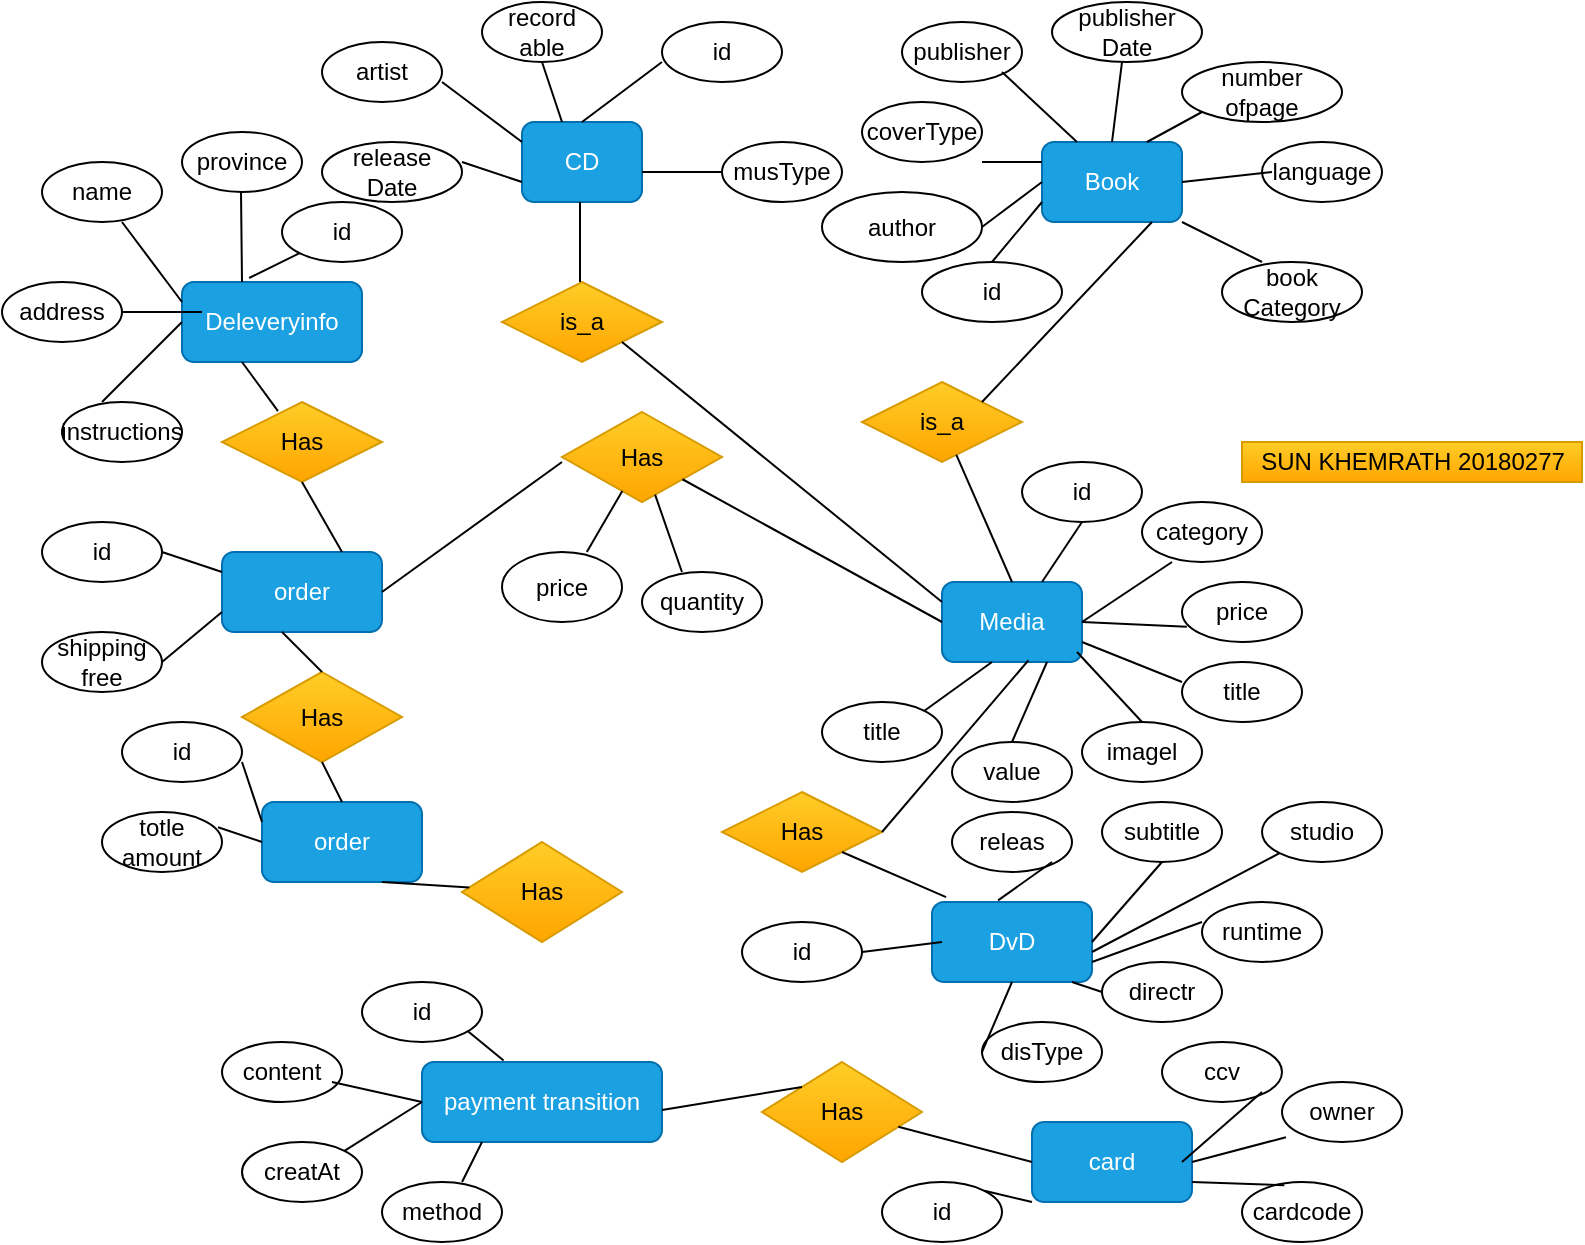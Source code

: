<mxfile version="15.7.3" type="device" pages="2"><diagram id="bUYR6YcDyRs6IygJ17nq" name="Page-1"><mxGraphModel dx="1036" dy="629" grid="1" gridSize="10" guides="1" tooltips="1" connect="1" arrows="1" fold="1" page="1" pageScale="1" pageWidth="827" pageHeight="1169" math="0" shadow="0"><root><mxCell id="0"/><mxCell id="1" parent="0"/><mxCell id="CgkalRG8BZ1VvJ3p-vap-1" value="Deleveryinfo" style="rounded=1;whiteSpace=wrap;html=1;fillColor=#1ba1e2;strokeColor=#006EAF;fontColor=#ffffff;" vertex="1" parent="1"><mxGeometry x="100" y="250" width="90" height="40" as="geometry"/></mxCell><mxCell id="CgkalRG8BZ1VvJ3p-vap-2" value="order" style="rounded=1;whiteSpace=wrap;html=1;fillColor=#1ba1e2;strokeColor=#006EAF;fontColor=#ffffff;" vertex="1" parent="1"><mxGeometry x="120" y="385" width="80" height="40" as="geometry"/></mxCell><mxCell id="CgkalRG8BZ1VvJ3p-vap-3" value="CD" style="rounded=1;whiteSpace=wrap;html=1;fillColor=#1ba1e2;strokeColor=#006EAF;fontColor=#ffffff;" vertex="1" parent="1"><mxGeometry x="270" y="170" width="60" height="40" as="geometry"/></mxCell><mxCell id="CgkalRG8BZ1VvJ3p-vap-4" value="Book" style="rounded=1;whiteSpace=wrap;html=1;fillColor=#1ba1e2;strokeColor=#006EAF;fontColor=#ffffff;" vertex="1" parent="1"><mxGeometry x="530" y="180" width="70" height="40" as="geometry"/></mxCell><mxCell id="CgkalRG8BZ1VvJ3p-vap-6" value="Media" style="rounded=1;whiteSpace=wrap;html=1;fillColor=#1ba1e2;strokeColor=#006EAF;fontColor=#ffffff;" vertex="1" parent="1"><mxGeometry x="480" y="400" width="70" height="40" as="geometry"/></mxCell><mxCell id="CgkalRG8BZ1VvJ3p-vap-7" value="Has" style="rhombus;whiteSpace=wrap;html=1;fillColor=#ffcd28;strokeColor=#d79b00;gradientColor=#ffa500;" vertex="1" parent="1"><mxGeometry x="120" y="310" width="80" height="40" as="geometry"/></mxCell><mxCell id="CgkalRG8BZ1VvJ3p-vap-8" value="Has" style="rhombus;whiteSpace=wrap;html=1;fillColor=#ffcd28;strokeColor=#d79b00;gradientColor=#ffa500;" vertex="1" parent="1"><mxGeometry x="290" y="315" width="80" height="45" as="geometry"/></mxCell><mxCell id="CgkalRG8BZ1VvJ3p-vap-9" value="is_a" style="rhombus;whiteSpace=wrap;html=1;fillColor=#ffcd28;strokeColor=#d79b00;gradientColor=#ffa500;" vertex="1" parent="1"><mxGeometry x="260" y="250" width="80" height="40" as="geometry"/></mxCell><mxCell id="CgkalRG8BZ1VvJ3p-vap-10" value="is_a" style="rhombus;whiteSpace=wrap;html=1;fillColor=#ffcd28;strokeColor=#d79b00;gradientColor=#ffa500;" vertex="1" parent="1"><mxGeometry x="440" y="300" width="80" height="40" as="geometry"/></mxCell><mxCell id="CgkalRG8BZ1VvJ3p-vap-11" style="edgeStyle=orthogonalEdgeStyle;rounded=0;orthogonalLoop=1;jettySize=auto;html=1;exitX=0.5;exitY=1;exitDx=0;exitDy=0;" edge="1" parent="1" source="CgkalRG8BZ1VvJ3p-vap-3" target="CgkalRG8BZ1VvJ3p-vap-3"><mxGeometry relative="1" as="geometry"/></mxCell><mxCell id="CgkalRG8BZ1VvJ3p-vap-12" value="order" style="rounded=1;whiteSpace=wrap;html=1;fillColor=#1ba1e2;strokeColor=#006EAF;fontColor=#ffffff;" vertex="1" parent="1"><mxGeometry x="140" y="510" width="80" height="40" as="geometry"/></mxCell><mxCell id="CgkalRG8BZ1VvJ3p-vap-13" value="record able" style="ellipse;whiteSpace=wrap;html=1;" vertex="1" parent="1"><mxGeometry x="250" y="110" width="60" height="30" as="geometry"/></mxCell><mxCell id="CgkalRG8BZ1VvJ3p-vap-14" value="artist" style="ellipse;whiteSpace=wrap;html=1;" vertex="1" parent="1"><mxGeometry x="170" y="130" width="60" height="30" as="geometry"/></mxCell><mxCell id="CgkalRG8BZ1VvJ3p-vap-15" value="release&lt;br&gt;Date" style="ellipse;whiteSpace=wrap;html=1;" vertex="1" parent="1"><mxGeometry x="170" y="180" width="70" height="30" as="geometry"/></mxCell><mxCell id="CgkalRG8BZ1VvJ3p-vap-16" value="id" style="ellipse;whiteSpace=wrap;html=1;" vertex="1" parent="1"><mxGeometry x="340" y="120" width="60" height="30" as="geometry"/></mxCell><mxCell id="CgkalRG8BZ1VvJ3p-vap-17" value="musType" style="ellipse;whiteSpace=wrap;html=1;" vertex="1" parent="1"><mxGeometry x="370" y="180" width="60" height="30" as="geometry"/></mxCell><mxCell id="CgkalRG8BZ1VvJ3p-vap-18" value="address" style="ellipse;whiteSpace=wrap;html=1;" vertex="1" parent="1"><mxGeometry x="10" y="250" width="60" height="30" as="geometry"/></mxCell><mxCell id="CgkalRG8BZ1VvJ3p-vap-19" value="name" style="ellipse;whiteSpace=wrap;html=1;" vertex="1" parent="1"><mxGeometry x="30" y="190" width="60" height="30" as="geometry"/></mxCell><mxCell id="CgkalRG8BZ1VvJ3p-vap-20" value="province" style="ellipse;whiteSpace=wrap;html=1;" vertex="1" parent="1"><mxGeometry x="100" y="175" width="60" height="30" as="geometry"/></mxCell><mxCell id="CgkalRG8BZ1VvJ3p-vap-21" value="instructions" style="ellipse;whiteSpace=wrap;html=1;" vertex="1" parent="1"><mxGeometry x="40" y="310" width="60" height="30" as="geometry"/></mxCell><mxCell id="CgkalRG8BZ1VvJ3p-vap-22" value="id" style="ellipse;whiteSpace=wrap;html=1;" vertex="1" parent="1"><mxGeometry x="150" y="210" width="60" height="30" as="geometry"/></mxCell><mxCell id="CgkalRG8BZ1VvJ3p-vap-24" value="" style="endArrow=none;html=1;rounded=0;" edge="1" parent="1"><mxGeometry width="50" height="50" relative="1" as="geometry"><mxPoint x="100" y="260" as="sourcePoint"/><mxPoint x="70" y="220" as="targetPoint"/></mxGeometry></mxCell><mxCell id="CgkalRG8BZ1VvJ3p-vap-27" value="" style="endArrow=none;html=1;rounded=0;exitX=0.5;exitY=0;exitDx=0;exitDy=0;" edge="1" parent="1" source="CgkalRG8BZ1VvJ3p-vap-3"><mxGeometry width="50" height="50" relative="1" as="geometry"><mxPoint x="300" y="185" as="sourcePoint"/><mxPoint x="340" y="140" as="targetPoint"/></mxGeometry></mxCell><mxCell id="CgkalRG8BZ1VvJ3p-vap-28" value="" style="endArrow=none;html=1;rounded=0;" edge="1" parent="1"><mxGeometry width="50" height="50" relative="1" as="geometry"><mxPoint x="130" y="250" as="sourcePoint"/><mxPoint x="129.5" y="205" as="targetPoint"/></mxGeometry></mxCell><mxCell id="CgkalRG8BZ1VvJ3p-vap-29" value="" style="endArrow=none;html=1;rounded=0;" edge="1" parent="1"><mxGeometry width="50" height="50" relative="1" as="geometry"><mxPoint x="60" y="310" as="sourcePoint"/><mxPoint x="100" y="270" as="targetPoint"/></mxGeometry></mxCell><mxCell id="CgkalRG8BZ1VvJ3p-vap-30" value="" style="endArrow=none;html=1;rounded=0;" edge="1" parent="1" source="CgkalRG8BZ1VvJ3p-vap-18"><mxGeometry width="50" height="50" relative="1" as="geometry"><mxPoint x="70" y="265" as="sourcePoint"/><mxPoint x="110" y="265" as="targetPoint"/></mxGeometry></mxCell><mxCell id="CgkalRG8BZ1VvJ3p-vap-31" value="" style="endArrow=none;html=1;rounded=0;entryX=0;entryY=1;entryDx=0;entryDy=0;exitX=0.373;exitY=-0.05;exitDx=0;exitDy=0;exitPerimeter=0;" edge="1" parent="1" source="CgkalRG8BZ1VvJ3p-vap-1" target="CgkalRG8BZ1VvJ3p-vap-22"><mxGeometry width="50" height="50" relative="1" as="geometry"><mxPoint x="190" y="270" as="sourcePoint"/><mxPoint x="250" y="280" as="targetPoint"/></mxGeometry></mxCell><mxCell id="CgkalRG8BZ1VvJ3p-vap-33" value="" style="endArrow=none;html=1;rounded=0;exitX=0;exitY=0.25;exitDx=0;exitDy=0;" edge="1" parent="1" source="CgkalRG8BZ1VvJ3p-vap-3"><mxGeometry width="50" height="50" relative="1" as="geometry"><mxPoint x="310" y="200" as="sourcePoint"/><mxPoint x="230" y="150" as="targetPoint"/></mxGeometry></mxCell><mxCell id="CgkalRG8BZ1VvJ3p-vap-34" value="" style="endArrow=none;html=1;rounded=0;" edge="1" parent="1"><mxGeometry width="50" height="50" relative="1" as="geometry"><mxPoint x="240" y="190" as="sourcePoint"/><mxPoint x="270" y="200" as="targetPoint"/></mxGeometry></mxCell><mxCell id="CgkalRG8BZ1VvJ3p-vap-35" value="" style="endArrow=none;html=1;rounded=0;entryX=0;entryY=0.5;entryDx=0;entryDy=0;" edge="1" parent="1" target="CgkalRG8BZ1VvJ3p-vap-17"><mxGeometry width="50" height="50" relative="1" as="geometry"><mxPoint x="330" y="195" as="sourcePoint"/><mxPoint x="390" y="185" as="targetPoint"/></mxGeometry></mxCell><mxCell id="CgkalRG8BZ1VvJ3p-vap-36" value="" style="endArrow=none;html=1;rounded=0;" edge="1" parent="1"><mxGeometry width="50" height="50" relative="1" as="geometry"><mxPoint x="290" y="170" as="sourcePoint"/><mxPoint x="280" y="140" as="targetPoint"/></mxGeometry></mxCell><mxCell id="CgkalRG8BZ1VvJ3p-vap-37" value="id" style="ellipse;whiteSpace=wrap;html=1;" vertex="1" parent="1"><mxGeometry x="470" y="240" width="70" height="30" as="geometry"/></mxCell><mxCell id="CgkalRG8BZ1VvJ3p-vap-38" value="author" style="ellipse;whiteSpace=wrap;html=1;" vertex="1" parent="1"><mxGeometry x="420" y="205" width="80" height="35" as="geometry"/></mxCell><mxCell id="CgkalRG8BZ1VvJ3p-vap-39" value="coverType" style="ellipse;whiteSpace=wrap;html=1;" vertex="1" parent="1"><mxGeometry x="440" y="160" width="60" height="30" as="geometry"/></mxCell><mxCell id="CgkalRG8BZ1VvJ3p-vap-40" value="publisher&lt;br&gt;Date" style="ellipse;whiteSpace=wrap;html=1;" vertex="1" parent="1"><mxGeometry x="535" y="110" width="75" height="30" as="geometry"/></mxCell><mxCell id="CgkalRG8BZ1VvJ3p-vap-41" value="number&lt;br&gt;ofpage" style="ellipse;whiteSpace=wrap;html=1;" vertex="1" parent="1"><mxGeometry x="600" y="140" width="80" height="30" as="geometry"/></mxCell><mxCell id="CgkalRG8BZ1VvJ3p-vap-42" value="language" style="ellipse;whiteSpace=wrap;html=1;" vertex="1" parent="1"><mxGeometry x="640" y="180" width="60" height="30" as="geometry"/></mxCell><mxCell id="CgkalRG8BZ1VvJ3p-vap-43" value="book&lt;br&gt;Category" style="ellipse;whiteSpace=wrap;html=1;" vertex="1" parent="1"><mxGeometry x="620" y="240" width="70" height="30" as="geometry"/></mxCell><mxCell id="CgkalRG8BZ1VvJ3p-vap-44" value="publisher" style="ellipse;whiteSpace=wrap;html=1;" vertex="1" parent="1"><mxGeometry x="460" y="120" width="60" height="30" as="geometry"/></mxCell><mxCell id="CgkalRG8BZ1VvJ3p-vap-45" value="" style="endArrow=none;html=1;rounded=0;exitX=0.75;exitY=0;exitDx=0;exitDy=0;" edge="1" parent="1" source="CgkalRG8BZ1VvJ3p-vap-4"><mxGeometry width="50" height="50" relative="1" as="geometry"><mxPoint x="560" y="215" as="sourcePoint"/><mxPoint x="610" y="165" as="targetPoint"/></mxGeometry></mxCell><mxCell id="CgkalRG8BZ1VvJ3p-vap-46" value="" style="endArrow=none;html=1;rounded=0;exitX=1;exitY=0.5;exitDx=0;exitDy=0;" edge="1" parent="1" source="CgkalRG8BZ1VvJ3p-vap-4"><mxGeometry width="50" height="50" relative="1" as="geometry"><mxPoint x="595" y="205" as="sourcePoint"/><mxPoint x="645" y="195" as="targetPoint"/></mxGeometry></mxCell><mxCell id="CgkalRG8BZ1VvJ3p-vap-47" value="" style="endArrow=none;html=1;rounded=0;exitX=0;exitY=0.25;exitDx=0;exitDy=0;" edge="1" parent="1" source="CgkalRG8BZ1VvJ3p-vap-4"><mxGeometry width="50" height="50" relative="1" as="geometry"><mxPoint x="570" y="200" as="sourcePoint"/><mxPoint x="500" y="190" as="targetPoint"/></mxGeometry></mxCell><mxCell id="CgkalRG8BZ1VvJ3p-vap-48" value="" style="endArrow=none;html=1;rounded=0;exitX=1;exitY=0.5;exitDx=0;exitDy=0;" edge="1" parent="1" source="CgkalRG8BZ1VvJ3p-vap-38"><mxGeometry width="50" height="50" relative="1" as="geometry"><mxPoint x="480" y="250" as="sourcePoint"/><mxPoint x="530" y="200" as="targetPoint"/></mxGeometry></mxCell><mxCell id="CgkalRG8BZ1VvJ3p-vap-49" value="" style="endArrow=none;html=1;rounded=0;exitX=0.5;exitY=0;exitDx=0;exitDy=0;" edge="1" parent="1" source="CgkalRG8BZ1VvJ3p-vap-37"><mxGeometry width="50" height="50" relative="1" as="geometry"><mxPoint x="480" y="260" as="sourcePoint"/><mxPoint x="530" y="210" as="targetPoint"/></mxGeometry></mxCell><mxCell id="CgkalRG8BZ1VvJ3p-vap-50" value="" style="endArrow=none;html=1;rounded=0;entryX=0.25;entryY=0;entryDx=0;entryDy=0;" edge="1" parent="1" target="CgkalRG8BZ1VvJ3p-vap-4"><mxGeometry width="50" height="50" relative="1" as="geometry"><mxPoint x="510" y="145" as="sourcePoint"/><mxPoint x="550" y="175" as="targetPoint"/></mxGeometry></mxCell><mxCell id="CgkalRG8BZ1VvJ3p-vap-51" value="" style="endArrow=none;html=1;rounded=0;exitX=0.5;exitY=0;exitDx=0;exitDy=0;" edge="1" parent="1" source="CgkalRG8BZ1VvJ3p-vap-4"><mxGeometry width="50" height="50" relative="1" as="geometry"><mxPoint x="560" y="190" as="sourcePoint"/><mxPoint x="570" y="140" as="targetPoint"/></mxGeometry></mxCell><mxCell id="CgkalRG8BZ1VvJ3p-vap-52" value="" style="endArrow=none;html=1;rounded=0;" edge="1" parent="1"><mxGeometry width="50" height="50" relative="1" as="geometry"><mxPoint x="600" y="220" as="sourcePoint"/><mxPoint x="640" y="240" as="targetPoint"/></mxGeometry></mxCell><mxCell id="CgkalRG8BZ1VvJ3p-vap-53" value="" style="endArrow=none;html=1;rounded=0;entryX=0.35;entryY=0.113;entryDx=0;entryDy=0;entryPerimeter=0;" edge="1" parent="1" target="CgkalRG8BZ1VvJ3p-vap-7"><mxGeometry width="50" height="50" relative="1" as="geometry"><mxPoint x="130" y="290" as="sourcePoint"/><mxPoint x="170" y="330" as="targetPoint"/></mxGeometry></mxCell><mxCell id="CgkalRG8BZ1VvJ3p-vap-54" value="" style="endArrow=none;html=1;rounded=0;" edge="1" parent="1"><mxGeometry width="50" height="50" relative="1" as="geometry"><mxPoint x="299" y="250" as="sourcePoint"/><mxPoint x="299" y="210" as="targetPoint"/></mxGeometry></mxCell><mxCell id="CgkalRG8BZ1VvJ3p-vap-55" value="id" style="ellipse;whiteSpace=wrap;html=1;" vertex="1" parent="1"><mxGeometry x="30" y="370" width="60" height="30" as="geometry"/></mxCell><mxCell id="CgkalRG8BZ1VvJ3p-vap-56" value="shipping&lt;br&gt;free" style="ellipse;whiteSpace=wrap;html=1;" vertex="1" parent="1"><mxGeometry x="30" y="425" width="60" height="30" as="geometry"/></mxCell><mxCell id="CgkalRG8BZ1VvJ3p-vap-57" value="" style="endArrow=none;html=1;rounded=0;exitX=0;exitY=0.25;exitDx=0;exitDy=0;entryX=1;entryY=0.5;entryDx=0;entryDy=0;" edge="1" parent="1" source="CgkalRG8BZ1VvJ3p-vap-2" target="CgkalRG8BZ1VvJ3p-vap-55"><mxGeometry width="50" height="50" relative="1" as="geometry"><mxPoint x="400" y="410" as="sourcePoint"/><mxPoint x="110" y="390" as="targetPoint"/></mxGeometry></mxCell><mxCell id="CgkalRG8BZ1VvJ3p-vap-58" value="" style="endArrow=none;html=1;rounded=0;entryX=1;entryY=0.5;entryDx=0;entryDy=0;exitX=0;exitY=0.75;exitDx=0;exitDy=0;" edge="1" parent="1" source="CgkalRG8BZ1VvJ3p-vap-2" target="CgkalRG8BZ1VvJ3p-vap-56"><mxGeometry width="50" height="50" relative="1" as="geometry"><mxPoint x="140" y="430" as="sourcePoint"/><mxPoint x="80" y="460" as="targetPoint"/></mxGeometry></mxCell><mxCell id="CgkalRG8BZ1VvJ3p-vap-59" value="" style="endArrow=none;html=1;rounded=0;entryX=0.75;entryY=0;entryDx=0;entryDy=0;exitX=0.5;exitY=1;exitDx=0;exitDy=0;" edge="1" parent="1" source="CgkalRG8BZ1VvJ3p-vap-7" target="CgkalRG8BZ1VvJ3p-vap-2"><mxGeometry width="50" height="50" relative="1" as="geometry"><mxPoint x="190" y="380" as="sourcePoint"/><mxPoint x="250" y="410" as="targetPoint"/></mxGeometry></mxCell><mxCell id="CgkalRG8BZ1VvJ3p-vap-61" value="price" style="ellipse;whiteSpace=wrap;html=1;" vertex="1" parent="1"><mxGeometry x="260" y="385" width="60" height="35" as="geometry"/></mxCell><mxCell id="CgkalRG8BZ1VvJ3p-vap-62" value="quantity" style="ellipse;whiteSpace=wrap;html=1;" vertex="1" parent="1"><mxGeometry x="330" y="395" width="60" height="30" as="geometry"/></mxCell><mxCell id="CgkalRG8BZ1VvJ3p-vap-63" value="" style="endArrow=none;html=1;rounded=0;exitX=0.707;exitY=0;exitDx=0;exitDy=0;exitPerimeter=0;" edge="1" parent="1" source="CgkalRG8BZ1VvJ3p-vap-61" target="CgkalRG8BZ1VvJ3p-vap-8"><mxGeometry width="50" height="50" relative="1" as="geometry"><mxPoint x="280" y="470" as="sourcePoint"/><mxPoint x="330" y="420" as="targetPoint"/></mxGeometry></mxCell><mxCell id="CgkalRG8BZ1VvJ3p-vap-64" value="" style="endArrow=none;html=1;rounded=0;entryX=0.333;entryY=0;entryDx=0;entryDy=0;entryPerimeter=0;" edge="1" parent="1" source="CgkalRG8BZ1VvJ3p-vap-8" target="CgkalRG8BZ1VvJ3p-vap-62"><mxGeometry width="50" height="50" relative="1" as="geometry"><mxPoint x="364" y="450" as="sourcePoint"/><mxPoint x="414" y="400" as="targetPoint"/></mxGeometry></mxCell><mxCell id="CgkalRG8BZ1VvJ3p-vap-65" value="" style="endArrow=none;html=1;rounded=0;entryX=0.5;entryY=0;entryDx=0;entryDy=0;" edge="1" parent="1" source="CgkalRG8BZ1VvJ3p-vap-10" target="CgkalRG8BZ1VvJ3p-vap-6"><mxGeometry width="50" height="50" relative="1" as="geometry"><mxPoint x="400" y="410" as="sourcePoint"/><mxPoint x="510" y="420" as="targetPoint"/></mxGeometry></mxCell><mxCell id="CgkalRG8BZ1VvJ3p-vap-66" value="" style="endArrow=none;html=1;rounded=0;exitX=1;exitY=0;exitDx=0;exitDy=0;" edge="1" parent="1" source="CgkalRG8BZ1VvJ3p-vap-10"><mxGeometry width="50" height="50" relative="1" as="geometry"><mxPoint x="535" y="270" as="sourcePoint"/><mxPoint x="585" y="220" as="targetPoint"/></mxGeometry></mxCell><mxCell id="CgkalRG8BZ1VvJ3p-vap-67" value="" style="endArrow=none;html=1;rounded=0;exitX=1;exitY=1;exitDx=0;exitDy=0;entryX=0;entryY=0.25;entryDx=0;entryDy=0;" edge="1" parent="1" source="CgkalRG8BZ1VvJ3p-vap-9" target="CgkalRG8BZ1VvJ3p-vap-6"><mxGeometry width="50" height="50" relative="1" as="geometry"><mxPoint x="400" y="410" as="sourcePoint"/><mxPoint x="450" y="360" as="targetPoint"/></mxGeometry></mxCell><mxCell id="CgkalRG8BZ1VvJ3p-vap-68" value="" style="endArrow=none;html=1;rounded=0;entryX=0;entryY=0.5;entryDx=0;entryDy=0;" edge="1" parent="1" source="CgkalRG8BZ1VvJ3p-vap-8" target="CgkalRG8BZ1VvJ3p-vap-6"><mxGeometry width="50" height="50" relative="1" as="geometry"><mxPoint x="400" y="410" as="sourcePoint"/><mxPoint x="450" y="360" as="targetPoint"/></mxGeometry></mxCell><mxCell id="CgkalRG8BZ1VvJ3p-vap-69" value="id" style="ellipse;whiteSpace=wrap;html=1;" vertex="1" parent="1"><mxGeometry x="520" y="340" width="60" height="30" as="geometry"/></mxCell><mxCell id="CgkalRG8BZ1VvJ3p-vap-70" value="category" style="ellipse;whiteSpace=wrap;html=1;" vertex="1" parent="1"><mxGeometry x="580" y="360" width="60" height="30" as="geometry"/></mxCell><mxCell id="CgkalRG8BZ1VvJ3p-vap-71" value="price" style="ellipse;whiteSpace=wrap;html=1;" vertex="1" parent="1"><mxGeometry x="600" y="400" width="60" height="30" as="geometry"/></mxCell><mxCell id="CgkalRG8BZ1VvJ3p-vap-72" value="title" style="ellipse;whiteSpace=wrap;html=1;" vertex="1" parent="1"><mxGeometry x="600" y="440" width="60" height="30" as="geometry"/></mxCell><mxCell id="CgkalRG8BZ1VvJ3p-vap-73" value="imagel" style="ellipse;whiteSpace=wrap;html=1;" vertex="1" parent="1"><mxGeometry x="550" y="470" width="60" height="30" as="geometry"/></mxCell><mxCell id="CgkalRG8BZ1VvJ3p-vap-74" value="value" style="ellipse;whiteSpace=wrap;html=1;" vertex="1" parent="1"><mxGeometry x="485" y="480" width="60" height="30" as="geometry"/></mxCell><mxCell id="CgkalRG8BZ1VvJ3p-vap-75" value="title" style="ellipse;whiteSpace=wrap;html=1;" vertex="1" parent="1"><mxGeometry x="420" y="460" width="60" height="30" as="geometry"/></mxCell><mxCell id="CgkalRG8BZ1VvJ3p-vap-77" value="" style="endArrow=none;html=1;rounded=0;entryX=0.5;entryY=0;entryDx=0;entryDy=0;" edge="1" parent="1" target="CgkalRG8BZ1VvJ3p-vap-73"><mxGeometry width="50" height="50" relative="1" as="geometry"><mxPoint x="547.5" y="435" as="sourcePoint"/><mxPoint x="597.5" y="475" as="targetPoint"/></mxGeometry></mxCell><mxCell id="CgkalRG8BZ1VvJ3p-vap-78" value="" style="endArrow=none;html=1;rounded=0;" edge="1" parent="1"><mxGeometry width="50" height="50" relative="1" as="geometry"><mxPoint x="550" y="430" as="sourcePoint"/><mxPoint x="600" y="450" as="targetPoint"/></mxGeometry></mxCell><mxCell id="CgkalRG8BZ1VvJ3p-vap-79" value="" style="endArrow=none;html=1;rounded=0;entryX=0.04;entryY=0.747;entryDx=0;entryDy=0;entryPerimeter=0;exitX=1;exitY=0.5;exitDx=0;exitDy=0;" edge="1" parent="1" source="CgkalRG8BZ1VvJ3p-vap-6" target="CgkalRG8BZ1VvJ3p-vap-71"><mxGeometry width="50" height="50" relative="1" as="geometry"><mxPoint x="545" y="410" as="sourcePoint"/><mxPoint x="595" y="440" as="targetPoint"/></mxGeometry></mxCell><mxCell id="CgkalRG8BZ1VvJ3p-vap-80" value="" style="endArrow=none;html=1;rounded=0;exitX=0.5;exitY=0;exitDx=0;exitDy=0;entryX=0.75;entryY=1;entryDx=0;entryDy=0;" edge="1" parent="1" source="CgkalRG8BZ1VvJ3p-vap-74" target="CgkalRG8BZ1VvJ3p-vap-6"><mxGeometry width="50" height="50" relative="1" as="geometry"><mxPoint x="490" y="490" as="sourcePoint"/><mxPoint x="540" y="440" as="targetPoint"/></mxGeometry></mxCell><mxCell id="CgkalRG8BZ1VvJ3p-vap-81" value="" style="endArrow=none;html=1;rounded=0;" edge="1" parent="1"><mxGeometry width="50" height="50" relative="1" as="geometry"><mxPoint x="530" y="400" as="sourcePoint"/><mxPoint x="550" y="370" as="targetPoint"/></mxGeometry></mxCell><mxCell id="CgkalRG8BZ1VvJ3p-vap-82" value="" style="endArrow=none;html=1;rounded=0;exitX=1;exitY=0;exitDx=0;exitDy=0;" edge="1" parent="1" source="CgkalRG8BZ1VvJ3p-vap-75"><mxGeometry width="50" height="50" relative="1" as="geometry"><mxPoint x="470" y="470" as="sourcePoint"/><mxPoint x="505" y="440" as="targetPoint"/></mxGeometry></mxCell><mxCell id="CgkalRG8BZ1VvJ3p-vap-83" value="" style="endArrow=none;html=1;rounded=0;exitX=1;exitY=0.5;exitDx=0;exitDy=0;" edge="1" parent="1" source="CgkalRG8BZ1VvJ3p-vap-6"><mxGeometry width="50" height="50" relative="1" as="geometry"><mxPoint x="545" y="430" as="sourcePoint"/><mxPoint x="595" y="390" as="targetPoint"/></mxGeometry></mxCell><mxCell id="CgkalRG8BZ1VvJ3p-vap-84" value="DvD" style="rounded=1;whiteSpace=wrap;html=1;fillColor=#1ba1e2;strokeColor=#006EAF;fontColor=#ffffff;" vertex="1" parent="1"><mxGeometry x="475" y="560" width="80" height="40" as="geometry"/></mxCell><mxCell id="CgkalRG8BZ1VvJ3p-vap-85" value="Has" style="rhombus;whiteSpace=wrap;html=1;fillColor=#ffcd28;strokeColor=#d79b00;gradientColor=#ffa500;" vertex="1" parent="1"><mxGeometry x="130" y="445" width="80" height="45" as="geometry"/></mxCell><mxCell id="CgkalRG8BZ1VvJ3p-vap-86" value="id" style="ellipse;whiteSpace=wrap;html=1;" vertex="1" parent="1"><mxGeometry x="70" y="470" width="60" height="30" as="geometry"/></mxCell><mxCell id="CgkalRG8BZ1VvJ3p-vap-87" value="totle&lt;br&gt;amount" style="ellipse;whiteSpace=wrap;html=1;" vertex="1" parent="1"><mxGeometry x="60" y="515" width="60" height="30" as="geometry"/></mxCell><mxCell id="CgkalRG8BZ1VvJ3p-vap-88" value="" style="endArrow=none;html=1;rounded=0;exitX=0.967;exitY=0.253;exitDx=0;exitDy=0;exitPerimeter=0;entryX=0;entryY=0.5;entryDx=0;entryDy=0;" edge="1" parent="1" source="CgkalRG8BZ1VvJ3p-vap-87" target="CgkalRG8BZ1VvJ3p-vap-12"><mxGeometry width="50" height="50" relative="1" as="geometry"><mxPoint x="100" y="680" as="sourcePoint"/><mxPoint x="150" y="630" as="targetPoint"/></mxGeometry></mxCell><mxCell id="CgkalRG8BZ1VvJ3p-vap-90" value="" style="endArrow=none;html=1;rounded=0;exitX=1;exitY=0.667;exitDx=0;exitDy=0;exitPerimeter=0;entryX=0;entryY=0.25;entryDx=0;entryDy=0;" edge="1" parent="1" source="CgkalRG8BZ1VvJ3p-vap-86" target="CgkalRG8BZ1VvJ3p-vap-12"><mxGeometry width="50" height="50" relative="1" as="geometry"><mxPoint x="100" y="610" as="sourcePoint"/><mxPoint x="140" y="620" as="targetPoint"/></mxGeometry></mxCell><mxCell id="CgkalRG8BZ1VvJ3p-vap-92" value="Has" style="rhombus;whiteSpace=wrap;html=1;fillColor=#ffcd28;strokeColor=#d79b00;gradientColor=#ffa500;" vertex="1" parent="1"><mxGeometry x="240" y="530" width="80" height="50" as="geometry"/></mxCell><mxCell id="CgkalRG8BZ1VvJ3p-vap-93" value="" style="endArrow=none;html=1;rounded=0;exitX=0.5;exitY=0;exitDx=0;exitDy=0;entryX=0.5;entryY=1;entryDx=0;entryDy=0;" edge="1" parent="1" source="CgkalRG8BZ1VvJ3p-vap-12" target="CgkalRG8BZ1VvJ3p-vap-85"><mxGeometry width="50" height="50" relative="1" as="geometry"><mxPoint x="210" y="530" as="sourcePoint"/><mxPoint x="170" y="520" as="targetPoint"/></mxGeometry></mxCell><mxCell id="CgkalRG8BZ1VvJ3p-vap-94" value="" style="endArrow=none;html=1;rounded=0;exitX=0.5;exitY=0;exitDx=0;exitDy=0;" edge="1" parent="1" source="CgkalRG8BZ1VvJ3p-vap-85"><mxGeometry width="50" height="50" relative="1" as="geometry"><mxPoint x="100" y="475" as="sourcePoint"/><mxPoint x="150" y="425" as="targetPoint"/></mxGeometry></mxCell><mxCell id="CgkalRG8BZ1VvJ3p-vap-95" value="" style="endArrow=none;html=1;rounded=0;entryX=0.75;entryY=1;entryDx=0;entryDy=0;" edge="1" parent="1" source="CgkalRG8BZ1VvJ3p-vap-92" target="CgkalRG8BZ1VvJ3p-vap-12"><mxGeometry width="50" height="50" relative="1" as="geometry"><mxPoint x="180" y="635" as="sourcePoint"/><mxPoint x="230" y="585" as="targetPoint"/></mxGeometry></mxCell><mxCell id="CgkalRG8BZ1VvJ3p-vap-96" value="Has" style="rhombus;whiteSpace=wrap;html=1;fillColor=#ffcd28;strokeColor=#d79b00;gradientColor=#ffa500;" vertex="1" parent="1"><mxGeometry x="370" y="505" width="80" height="40" as="geometry"/></mxCell><mxCell id="CgkalRG8BZ1VvJ3p-vap-97" value="" style="endArrow=none;html=1;rounded=0;entryX=0.088;entryY=-0.06;entryDx=0;entryDy=0;entryPerimeter=0;exitX=1;exitY=1;exitDx=0;exitDy=0;" edge="1" parent="1" source="CgkalRG8BZ1VvJ3p-vap-96" target="CgkalRG8BZ1VvJ3p-vap-84"><mxGeometry width="50" height="50" relative="1" as="geometry"><mxPoint x="420" y="540" as="sourcePoint"/><mxPoint x="465" y="490" as="targetPoint"/></mxGeometry></mxCell><mxCell id="CgkalRG8BZ1VvJ3p-vap-98" value="" style="endArrow=none;html=1;rounded=0;exitX=1;exitY=0.5;exitDx=0;exitDy=0;entryX=0.617;entryY=0.98;entryDx=0;entryDy=0;entryPerimeter=0;" edge="1" parent="1" source="CgkalRG8BZ1VvJ3p-vap-96" target="CgkalRG8BZ1VvJ3p-vap-6"><mxGeometry width="50" height="50" relative="1" as="geometry"><mxPoint x="470" y="495" as="sourcePoint"/><mxPoint x="520" y="445" as="targetPoint"/></mxGeometry></mxCell><mxCell id="CgkalRG8BZ1VvJ3p-vap-99" value="releas" style="ellipse;whiteSpace=wrap;html=1;" vertex="1" parent="1"><mxGeometry x="485" y="515" width="60" height="30" as="geometry"/></mxCell><mxCell id="CgkalRG8BZ1VvJ3p-vap-100" value="disType" style="ellipse;whiteSpace=wrap;html=1;" vertex="1" parent="1"><mxGeometry x="500" y="620" width="60" height="30" as="geometry"/></mxCell><mxCell id="CgkalRG8BZ1VvJ3p-vap-101" value="directr" style="ellipse;whiteSpace=wrap;html=1;" vertex="1" parent="1"><mxGeometry x="560" y="590" width="60" height="30" as="geometry"/></mxCell><mxCell id="CgkalRG8BZ1VvJ3p-vap-102" value="id" style="ellipse;whiteSpace=wrap;html=1;" vertex="1" parent="1"><mxGeometry x="380" y="570" width="60" height="30" as="geometry"/></mxCell><mxCell id="CgkalRG8BZ1VvJ3p-vap-103" value="runtime" style="ellipse;whiteSpace=wrap;html=1;" vertex="1" parent="1"><mxGeometry x="610" y="560" width="60" height="30" as="geometry"/></mxCell><mxCell id="CgkalRG8BZ1VvJ3p-vap-104" value="studio" style="ellipse;whiteSpace=wrap;html=1;" vertex="1" parent="1"><mxGeometry x="640" y="510" width="60" height="30" as="geometry"/></mxCell><mxCell id="CgkalRG8BZ1VvJ3p-vap-105" value="subtitle" style="ellipse;whiteSpace=wrap;html=1;" vertex="1" parent="1"><mxGeometry x="560" y="510" width="60" height="30" as="geometry"/></mxCell><mxCell id="CgkalRG8BZ1VvJ3p-vap-109" value="" style="endArrow=none;html=1;rounded=0;exitX=1;exitY=0.5;exitDx=0;exitDy=0;entryX=0.063;entryY=0.5;entryDx=0;entryDy=0;entryPerimeter=0;" edge="1" parent="1" source="CgkalRG8BZ1VvJ3p-vap-102" target="CgkalRG8BZ1VvJ3p-vap-84"><mxGeometry width="50" height="50" relative="1" as="geometry"><mxPoint x="415" y="614" as="sourcePoint"/><mxPoint x="470" y="570" as="targetPoint"/></mxGeometry></mxCell><mxCell id="CgkalRG8BZ1VvJ3p-vap-110" value="" style="endArrow=none;html=1;rounded=0;exitX=1;exitY=0.5;exitDx=0;exitDy=0;" edge="1" parent="1" source="CgkalRG8BZ1VvJ3p-vap-2"><mxGeometry width="50" height="50" relative="1" as="geometry"><mxPoint x="240" y="390" as="sourcePoint"/><mxPoint x="290" y="340" as="targetPoint"/></mxGeometry></mxCell><mxCell id="CgkalRG8BZ1VvJ3p-vap-111" value="" style="endArrow=none;html=1;rounded=0;entryX=0;entryY=1;entryDx=0;entryDy=0;" edge="1" parent="1" target="CgkalRG8BZ1VvJ3p-vap-104"><mxGeometry width="50" height="50" relative="1" as="geometry"><mxPoint x="555" y="585" as="sourcePoint"/><mxPoint x="605" y="535" as="targetPoint"/></mxGeometry></mxCell><mxCell id="CgkalRG8BZ1VvJ3p-vap-112" value="" style="endArrow=none;html=1;rounded=0;exitX=1;exitY=0.5;exitDx=0;exitDy=0;" edge="1" parent="1" source="CgkalRG8BZ1VvJ3p-vap-84"><mxGeometry width="50" height="50" relative="1" as="geometry"><mxPoint x="560" y="580" as="sourcePoint"/><mxPoint x="590" y="540" as="targetPoint"/></mxGeometry></mxCell><mxCell id="CgkalRG8BZ1VvJ3p-vap-113" value="" style="endArrow=none;html=1;rounded=0;exitX=0.413;exitY=-0.02;exitDx=0;exitDy=0;exitPerimeter=0;" edge="1" parent="1" source="CgkalRG8BZ1VvJ3p-vap-84"><mxGeometry width="50" height="50" relative="1" as="geometry"><mxPoint x="485" y="590" as="sourcePoint"/><mxPoint x="535" y="540" as="targetPoint"/></mxGeometry></mxCell><mxCell id="CgkalRG8BZ1VvJ3p-vap-114" value="" style="endArrow=none;html=1;rounded=0;exitX=0;exitY=0.5;exitDx=0;exitDy=0;" edge="1" parent="1" source="CgkalRG8BZ1VvJ3p-vap-100"><mxGeometry width="50" height="50" relative="1" as="geometry"><mxPoint x="465" y="650" as="sourcePoint"/><mxPoint x="515" y="600" as="targetPoint"/></mxGeometry></mxCell><mxCell id="CgkalRG8BZ1VvJ3p-vap-115" value="" style="endArrow=none;html=1;rounded=0;exitX=1;exitY=0.75;exitDx=0;exitDy=0;" edge="1" parent="1" source="CgkalRG8BZ1VvJ3p-vap-84"><mxGeometry width="50" height="50" relative="1" as="geometry"><mxPoint x="560" y="620" as="sourcePoint"/><mxPoint x="610" y="570" as="targetPoint"/></mxGeometry></mxCell><mxCell id="CgkalRG8BZ1VvJ3p-vap-116" value="" style="endArrow=none;html=1;rounded=0;entryX=0;entryY=0.5;entryDx=0;entryDy=0;" edge="1" parent="1" target="CgkalRG8BZ1VvJ3p-vap-101"><mxGeometry width="50" height="50" relative="1" as="geometry"><mxPoint x="545" y="600" as="sourcePoint"/><mxPoint x="615" y="620" as="targetPoint"/></mxGeometry></mxCell><mxCell id="CgkalRG8BZ1VvJ3p-vap-117" value="payment transition" style="rounded=1;whiteSpace=wrap;html=1;fillColor=#1ba1e2;strokeColor=#006EAF;fontColor=#ffffff;" vertex="1" parent="1"><mxGeometry x="220" y="640" width="120" height="40" as="geometry"/></mxCell><mxCell id="CgkalRG8BZ1VvJ3p-vap-118" value="card" style="rounded=1;whiteSpace=wrap;html=1;fillColor=#1ba1e2;strokeColor=#006EAF;fontColor=#ffffff;" vertex="1" parent="1"><mxGeometry x="525" y="670" width="80" height="40" as="geometry"/></mxCell><mxCell id="CgkalRG8BZ1VvJ3p-vap-119" value="Has" style="rhombus;whiteSpace=wrap;html=1;fillColor=#ffcd28;strokeColor=#d79b00;gradientColor=#ffa500;" vertex="1" parent="1"><mxGeometry x="390" y="640" width="80" height="50" as="geometry"/></mxCell><mxCell id="CgkalRG8BZ1VvJ3p-vap-120" value="method" style="ellipse;whiteSpace=wrap;html=1;" vertex="1" parent="1"><mxGeometry x="200" y="700" width="60" height="30" as="geometry"/></mxCell><mxCell id="CgkalRG8BZ1VvJ3p-vap-121" value="creatAt" style="ellipse;whiteSpace=wrap;html=1;" vertex="1" parent="1"><mxGeometry x="130" y="680" width="60" height="30" as="geometry"/></mxCell><mxCell id="CgkalRG8BZ1VvJ3p-vap-122" value="ccv" style="ellipse;whiteSpace=wrap;html=1;" vertex="1" parent="1"><mxGeometry x="590" y="630" width="60" height="30" as="geometry"/></mxCell><mxCell id="CgkalRG8BZ1VvJ3p-vap-123" value="content" style="ellipse;whiteSpace=wrap;html=1;" vertex="1" parent="1"><mxGeometry x="120" y="630" width="60" height="30" as="geometry"/></mxCell><mxCell id="CgkalRG8BZ1VvJ3p-vap-125" value="" style="endArrow=none;html=1;rounded=0;exitX=1;exitY=0;exitDx=0;exitDy=0;" edge="1" parent="1" source="CgkalRG8BZ1VvJ3p-vap-121"><mxGeometry width="50" height="50" relative="1" as="geometry"><mxPoint x="170" y="710" as="sourcePoint"/><mxPoint x="220" y="660" as="targetPoint"/></mxGeometry></mxCell><mxCell id="CgkalRG8BZ1VvJ3p-vap-126" value="" style="endArrow=none;html=1;rounded=0;" edge="1" parent="1"><mxGeometry width="50" height="50" relative="1" as="geometry"><mxPoint x="175" y="650" as="sourcePoint"/><mxPoint x="220" y="660" as="targetPoint"/></mxGeometry></mxCell><mxCell id="CgkalRG8BZ1VvJ3p-vap-128" value="" style="endArrow=none;html=1;rounded=0;entryX=0.25;entryY=1;entryDx=0;entryDy=0;exitX=0.667;exitY=0;exitDx=0;exitDy=0;exitPerimeter=0;" edge="1" parent="1" source="CgkalRG8BZ1VvJ3p-vap-120" target="CgkalRG8BZ1VvJ3p-vap-117"><mxGeometry width="50" height="50" relative="1" as="geometry"><mxPoint x="200" y="710" as="sourcePoint"/><mxPoint x="250" y="690" as="targetPoint"/></mxGeometry></mxCell><mxCell id="CgkalRG8BZ1VvJ3p-vap-129" value="" style="endArrow=none;html=1;rounded=0;entryX=0.34;entryY=-0.02;entryDx=0;entryDy=0;entryPerimeter=0;" edge="1" parent="1" target="CgkalRG8BZ1VvJ3p-vap-117"><mxGeometry width="50" height="50" relative="1" as="geometry"><mxPoint x="230" y="614" as="sourcePoint"/><mxPoint x="240" y="664" as="targetPoint"/></mxGeometry></mxCell><mxCell id="CgkalRG8BZ1VvJ3p-vap-130" value="" style="endArrow=none;html=1;rounded=0;entryX=0;entryY=0;entryDx=0;entryDy=0;" edge="1" parent="1" target="CgkalRG8BZ1VvJ3p-vap-119"><mxGeometry width="50" height="50" relative="1" as="geometry"><mxPoint x="340" y="664" as="sourcePoint"/><mxPoint x="390" y="614" as="targetPoint"/></mxGeometry></mxCell><mxCell id="CgkalRG8BZ1VvJ3p-vap-131" value="" style="endArrow=none;html=1;rounded=0;exitX=0;exitY=0.5;exitDx=0;exitDy=0;" edge="1" parent="1" source="CgkalRG8BZ1VvJ3p-vap-118" target="CgkalRG8BZ1VvJ3p-vap-119"><mxGeometry width="50" height="50" relative="1" as="geometry"><mxPoint x="535" y="655" as="sourcePoint"/><mxPoint x="465" y="725" as="targetPoint"/></mxGeometry></mxCell><mxCell id="CgkalRG8BZ1VvJ3p-vap-132" value="id" style="ellipse;whiteSpace=wrap;html=1;" vertex="1" parent="1"><mxGeometry x="190" y="600" width="60" height="30" as="geometry"/></mxCell><mxCell id="CgkalRG8BZ1VvJ3p-vap-134" value="id" style="ellipse;whiteSpace=wrap;html=1;" vertex="1" parent="1"><mxGeometry x="450" y="700" width="60" height="30" as="geometry"/></mxCell><mxCell id="CgkalRG8BZ1VvJ3p-vap-135" value="cardcode" style="ellipse;whiteSpace=wrap;html=1;" vertex="1" parent="1"><mxGeometry x="630" y="700" width="60" height="30" as="geometry"/></mxCell><mxCell id="CgkalRG8BZ1VvJ3p-vap-136" value="owner" style="ellipse;whiteSpace=wrap;html=1;" vertex="1" parent="1"><mxGeometry x="650" y="650" width="60" height="30" as="geometry"/></mxCell><mxCell id="CgkalRG8BZ1VvJ3p-vap-137" value="" style="endArrow=none;html=1;rounded=0;entryX=0;entryY=1;entryDx=0;entryDy=0;exitX=1;exitY=0;exitDx=0;exitDy=0;" edge="1" parent="1" source="CgkalRG8BZ1VvJ3p-vap-134" target="CgkalRG8BZ1VvJ3p-vap-118"><mxGeometry width="50" height="50" relative="1" as="geometry"><mxPoint x="500" y="690" as="sourcePoint"/><mxPoint x="530" y="665" as="targetPoint"/></mxGeometry></mxCell><mxCell id="CgkalRG8BZ1VvJ3p-vap-138" value="" style="endArrow=none;html=1;rounded=0;" edge="1" parent="1"><mxGeometry width="50" height="50" relative="1" as="geometry"><mxPoint x="600" y="690" as="sourcePoint"/><mxPoint x="640" y="655" as="targetPoint"/></mxGeometry></mxCell><mxCell id="CgkalRG8BZ1VvJ3p-vap-139" value="" style="endArrow=none;html=1;rounded=0;exitX=1;exitY=0.5;exitDx=0;exitDy=0;entryX=0.033;entryY=0.92;entryDx=0;entryDy=0;entryPerimeter=0;" edge="1" parent="1" source="CgkalRG8BZ1VvJ3p-vap-118" target="CgkalRG8BZ1VvJ3p-vap-136"><mxGeometry width="50" height="50" relative="1" as="geometry"><mxPoint x="610" y="710" as="sourcePoint"/><mxPoint x="660" y="660" as="targetPoint"/></mxGeometry></mxCell><mxCell id="CgkalRG8BZ1VvJ3p-vap-140" value="" style="endArrow=none;html=1;rounded=0;entryX=0.353;entryY=0.053;entryDx=0;entryDy=0;entryPerimeter=0;" edge="1" parent="1" target="CgkalRG8BZ1VvJ3p-vap-135"><mxGeometry width="50" height="50" relative="1" as="geometry"><mxPoint x="605" y="700" as="sourcePoint"/><mxPoint x="655" y="650" as="targetPoint"/></mxGeometry></mxCell><mxCell id="CgkalRG8BZ1VvJ3p-vap-141" value="SUN KHEMRATH 20180277" style="text;html=1;align=center;verticalAlign=middle;resizable=0;points=[];autosize=1;strokeColor=#d79b00;fillColor=#ffcd28;gradientColor=#ffa500;" vertex="1" parent="1"><mxGeometry x="630" y="330" width="170" height="20" as="geometry"/></mxCell></root></mxGraphModel></diagram><diagram id="O1Ed1WwWnnDeFcNkgsDL" name="Page-2"><mxGraphModel dx="1726" dy="629" grid="1" gridSize="10" guides="1" tooltips="1" connect="1" arrows="1" fold="1" page="1" pageScale="1" pageWidth="690" pageHeight="980" math="0" shadow="0"><root><mxCell id="VWIylDV7hMsYHJ-IFBqF-0"/><mxCell id="VWIylDV7hMsYHJ-IFBqF-1" parent="VWIylDV7hMsYHJ-IFBqF-0"/><mxCell id="8Ms854vd0H-2Zx4SvtYw-37" value="Deleveryinfo_sunkhemrath" style="shape=table;startSize=30;container=1;collapsible=1;childLayout=tableLayout;fixedRows=1;rowLines=0;fontStyle=1;align=center;resizeLast=1;" vertex="1" parent="VWIylDV7hMsYHJ-IFBqF-1"><mxGeometry x="45" y="60" width="160" height="190" as="geometry"/></mxCell><mxCell id="8Ms854vd0H-2Zx4SvtYw-38" value="" style="shape=partialRectangle;collapsible=0;dropTarget=0;pointerEvents=0;fillColor=none;top=0;left=0;bottom=1;right=0;points=[[0,0.5],[1,0.5]];portConstraint=eastwest;" vertex="1" parent="8Ms854vd0H-2Zx4SvtYw-37"><mxGeometry y="30" width="160" height="30" as="geometry"/></mxCell><mxCell id="8Ms854vd0H-2Zx4SvtYw-39" value="PK" style="shape=partialRectangle;connectable=0;fillColor=none;top=0;left=0;bottom=0;right=0;fontStyle=1;overflow=hidden;" vertex="1" parent="8Ms854vd0H-2Zx4SvtYw-38"><mxGeometry width="30" height="30" as="geometry"><mxRectangle width="30" height="30" as="alternateBounds"/></mxGeometry></mxCell><mxCell id="8Ms854vd0H-2Zx4SvtYw-40" value="ID" style="shape=partialRectangle;connectable=0;fillColor=none;top=0;left=0;bottom=0;right=0;align=left;spacingLeft=6;fontStyle=5;overflow=hidden;" vertex="1" parent="8Ms854vd0H-2Zx4SvtYw-38"><mxGeometry x="30" width="130" height="30" as="geometry"><mxRectangle width="130" height="30" as="alternateBounds"/></mxGeometry></mxCell><mxCell id="8Ms854vd0H-2Zx4SvtYw-41" value="" style="shape=partialRectangle;collapsible=0;dropTarget=0;pointerEvents=0;fillColor=none;top=0;left=0;bottom=0;right=0;points=[[0,0.5],[1,0.5]];portConstraint=eastwest;" vertex="1" parent="8Ms854vd0H-2Zx4SvtYw-37"><mxGeometry y="60" width="160" height="30" as="geometry"/></mxCell><mxCell id="8Ms854vd0H-2Zx4SvtYw-42" value="" style="shape=partialRectangle;connectable=0;fillColor=none;top=0;left=0;bottom=0;right=0;editable=1;overflow=hidden;" vertex="1" parent="8Ms854vd0H-2Zx4SvtYw-41"><mxGeometry width="30" height="30" as="geometry"><mxRectangle width="30" height="30" as="alternateBounds"/></mxGeometry></mxCell><mxCell id="8Ms854vd0H-2Zx4SvtYw-43" value="name" style="shape=partialRectangle;connectable=0;fillColor=none;top=0;left=0;bottom=0;right=0;align=left;spacingLeft=6;overflow=hidden;" vertex="1" parent="8Ms854vd0H-2Zx4SvtYw-41"><mxGeometry x="30" width="130" height="30" as="geometry"><mxRectangle width="130" height="30" as="alternateBounds"/></mxGeometry></mxCell><mxCell id="8Ms854vd0H-2Zx4SvtYw-44" value="" style="shape=partialRectangle;collapsible=0;dropTarget=0;pointerEvents=0;fillColor=none;top=0;left=0;bottom=0;right=0;points=[[0,0.5],[1,0.5]];portConstraint=eastwest;" vertex="1" parent="8Ms854vd0H-2Zx4SvtYw-37"><mxGeometry y="90" width="160" height="30" as="geometry"/></mxCell><mxCell id="8Ms854vd0H-2Zx4SvtYw-45" value="" style="shape=partialRectangle;connectable=0;fillColor=none;top=0;left=0;bottom=0;right=0;editable=1;overflow=hidden;" vertex="1" parent="8Ms854vd0H-2Zx4SvtYw-44"><mxGeometry width="30" height="30" as="geometry"><mxRectangle width="30" height="30" as="alternateBounds"/></mxGeometry></mxCell><mxCell id="8Ms854vd0H-2Zx4SvtYw-46" value="province" style="shape=partialRectangle;connectable=0;fillColor=none;top=0;left=0;bottom=0;right=0;align=left;spacingLeft=6;overflow=hidden;" vertex="1" parent="8Ms854vd0H-2Zx4SvtYw-44"><mxGeometry x="30" width="130" height="30" as="geometry"><mxRectangle width="130" height="30" as="alternateBounds"/></mxGeometry></mxCell><mxCell id="8Ms854vd0H-2Zx4SvtYw-47" value="" style="shape=partialRectangle;collapsible=0;dropTarget=0;pointerEvents=0;fillColor=none;top=0;left=0;bottom=0;right=0;points=[[0,0.5],[1,0.5]];portConstraint=eastwest;" vertex="1" parent="8Ms854vd0H-2Zx4SvtYw-37"><mxGeometry y="120" width="160" height="30" as="geometry"/></mxCell><mxCell id="8Ms854vd0H-2Zx4SvtYw-48" value="" style="shape=partialRectangle;connectable=0;fillColor=none;top=0;left=0;bottom=0;right=0;editable=1;overflow=hidden;" vertex="1" parent="8Ms854vd0H-2Zx4SvtYw-47"><mxGeometry width="30" height="30" as="geometry"><mxRectangle width="30" height="30" as="alternateBounds"/></mxGeometry></mxCell><mxCell id="8Ms854vd0H-2Zx4SvtYw-49" value="instrutions" style="shape=partialRectangle;connectable=0;fillColor=none;top=0;left=0;bottom=0;right=0;align=left;spacingLeft=6;overflow=hidden;" vertex="1" parent="8Ms854vd0H-2Zx4SvtYw-47"><mxGeometry x="30" width="130" height="30" as="geometry"><mxRectangle width="130" height="30" as="alternateBounds"/></mxGeometry></mxCell><mxCell id="8Ms854vd0H-2Zx4SvtYw-50" value="address" style="shape=partialRectangle;connectable=0;fillColor=none;top=0;left=0;bottom=0;right=0;align=left;spacingLeft=6;overflow=hidden;" vertex="1" parent="VWIylDV7hMsYHJ-IFBqF-1"><mxGeometry x="75" y="210" width="130" height="30" as="geometry"><mxRectangle width="130" height="30" as="alternateBounds"/></mxGeometry></mxCell><mxCell id="8Ms854vd0H-2Zx4SvtYw-51" value="CD_sunkhemrath" style="shape=table;startSize=30;container=1;collapsible=1;childLayout=tableLayout;fixedRows=1;rowLines=0;fontStyle=1;align=center;resizeLast=1;" vertex="1" parent="VWIylDV7hMsYHJ-IFBqF-1"><mxGeometry x="390" y="20" width="160" height="170" as="geometry"/></mxCell><mxCell id="8Ms854vd0H-2Zx4SvtYw-52" value="" style="shape=partialRectangle;collapsible=0;dropTarget=0;pointerEvents=0;fillColor=none;top=0;left=0;bottom=1;right=0;points=[[0,0.5],[1,0.5]];portConstraint=eastwest;" vertex="1" parent="8Ms854vd0H-2Zx4SvtYw-51"><mxGeometry y="30" width="160" height="30" as="geometry"/></mxCell><mxCell id="8Ms854vd0H-2Zx4SvtYw-53" value="PK" style="shape=partialRectangle;connectable=0;fillColor=none;top=0;left=0;bottom=0;right=0;fontStyle=1;overflow=hidden;" vertex="1" parent="8Ms854vd0H-2Zx4SvtYw-52"><mxGeometry width="30" height="30" as="geometry"><mxRectangle width="30" height="30" as="alternateBounds"/></mxGeometry></mxCell><mxCell id="8Ms854vd0H-2Zx4SvtYw-54" value="ID" style="shape=partialRectangle;connectable=0;fillColor=none;top=0;left=0;bottom=0;right=0;align=left;spacingLeft=6;fontStyle=5;overflow=hidden;" vertex="1" parent="8Ms854vd0H-2Zx4SvtYw-52"><mxGeometry x="30" width="130" height="30" as="geometry"><mxRectangle width="130" height="30" as="alternateBounds"/></mxGeometry></mxCell><mxCell id="8Ms854vd0H-2Zx4SvtYw-55" value="" style="shape=partialRectangle;collapsible=0;dropTarget=0;pointerEvents=0;fillColor=none;top=0;left=0;bottom=0;right=0;points=[[0,0.5],[1,0.5]];portConstraint=eastwest;" vertex="1" parent="8Ms854vd0H-2Zx4SvtYw-51"><mxGeometry y="60" width="160" height="20" as="geometry"/></mxCell><mxCell id="8Ms854vd0H-2Zx4SvtYw-56" value="" style="shape=partialRectangle;connectable=0;fillColor=none;top=0;left=0;bottom=0;right=0;editable=1;overflow=hidden;" vertex="1" parent="8Ms854vd0H-2Zx4SvtYw-55"><mxGeometry width="30" height="20" as="geometry"><mxRectangle width="30" height="20" as="alternateBounds"/></mxGeometry></mxCell><mxCell id="8Ms854vd0H-2Zx4SvtYw-57" value="artist" style="shape=partialRectangle;connectable=0;fillColor=none;top=0;left=0;bottom=0;right=0;align=left;spacingLeft=6;overflow=hidden;" vertex="1" parent="8Ms854vd0H-2Zx4SvtYw-55"><mxGeometry x="30" width="130" height="20" as="geometry"><mxRectangle width="130" height="20" as="alternateBounds"/></mxGeometry></mxCell><mxCell id="8Ms854vd0H-2Zx4SvtYw-58" value="" style="shape=partialRectangle;collapsible=0;dropTarget=0;pointerEvents=0;fillColor=none;top=0;left=0;bottom=0;right=0;points=[[0,0.5],[1,0.5]];portConstraint=eastwest;" vertex="1" parent="8Ms854vd0H-2Zx4SvtYw-51"><mxGeometry y="80" width="160" height="30" as="geometry"/></mxCell><mxCell id="8Ms854vd0H-2Zx4SvtYw-59" value="" style="shape=partialRectangle;connectable=0;fillColor=none;top=0;left=0;bottom=0;right=0;editable=1;overflow=hidden;" vertex="1" parent="8Ms854vd0H-2Zx4SvtYw-58"><mxGeometry width="30" height="30" as="geometry"><mxRectangle width="30" height="30" as="alternateBounds"/></mxGeometry></mxCell><mxCell id="8Ms854vd0H-2Zx4SvtYw-60" value="recordLabel" style="shape=partialRectangle;connectable=0;fillColor=none;top=0;left=0;bottom=0;right=0;align=left;spacingLeft=6;overflow=hidden;" vertex="1" parent="8Ms854vd0H-2Zx4SvtYw-58"><mxGeometry x="30" width="130" height="30" as="geometry"><mxRectangle width="130" height="30" as="alternateBounds"/></mxGeometry></mxCell><mxCell id="8Ms854vd0H-2Zx4SvtYw-61" value="" style="shape=partialRectangle;collapsible=0;dropTarget=0;pointerEvents=0;fillColor=none;top=0;left=0;bottom=0;right=0;points=[[0,0.5],[1,0.5]];portConstraint=eastwest;" vertex="1" parent="8Ms854vd0H-2Zx4SvtYw-51"><mxGeometry y="110" width="160" height="30" as="geometry"/></mxCell><mxCell id="8Ms854vd0H-2Zx4SvtYw-62" value="" style="shape=partialRectangle;connectable=0;fillColor=none;top=0;left=0;bottom=0;right=0;editable=1;overflow=hidden;" vertex="1" parent="8Ms854vd0H-2Zx4SvtYw-61"><mxGeometry width="30" height="30" as="geometry"><mxRectangle width="30" height="30" as="alternateBounds"/></mxGeometry></mxCell><mxCell id="8Ms854vd0H-2Zx4SvtYw-63" value="musicType" style="shape=partialRectangle;connectable=0;fillColor=none;top=0;left=0;bottom=0;right=0;align=left;spacingLeft=6;overflow=hidden;" vertex="1" parent="8Ms854vd0H-2Zx4SvtYw-61"><mxGeometry x="30" width="130" height="30" as="geometry"><mxRectangle width="130" height="30" as="alternateBounds"/></mxGeometry></mxCell><mxCell id="8Ms854vd0H-2Zx4SvtYw-64" value="relasteDate" style="shape=partialRectangle;connectable=0;fillColor=none;top=0;left=0;bottom=0;right=0;align=left;spacingLeft=6;overflow=hidden;" vertex="1" parent="VWIylDV7hMsYHJ-IFBqF-1"><mxGeometry x="420" y="160" width="130" height="30" as="geometry"><mxRectangle width="130" height="30" as="alternateBounds"/></mxGeometry></mxCell><mxCell id="8Ms854vd0H-2Zx4SvtYw-65" value="Deleveryinfo_sunkhemrath" style="shape=table;startSize=30;container=1;collapsible=1;childLayout=tableLayout;fixedRows=1;rowLines=0;fontStyle=1;align=center;resizeLast=1;" vertex="1" parent="VWIylDV7hMsYHJ-IFBqF-1"><mxGeometry x="670" y="30" width="160" height="190" as="geometry"/></mxCell><mxCell id="8Ms854vd0H-2Zx4SvtYw-66" value="" style="shape=partialRectangle;collapsible=0;dropTarget=0;pointerEvents=0;fillColor=none;top=0;left=0;bottom=1;right=0;points=[[0,0.5],[1,0.5]];portConstraint=eastwest;" vertex="1" parent="8Ms854vd0H-2Zx4SvtYw-65"><mxGeometry y="30" width="160" height="30" as="geometry"/></mxCell><mxCell id="8Ms854vd0H-2Zx4SvtYw-67" value="PK" style="shape=partialRectangle;connectable=0;fillColor=none;top=0;left=0;bottom=0;right=0;fontStyle=1;overflow=hidden;" vertex="1" parent="8Ms854vd0H-2Zx4SvtYw-66"><mxGeometry width="30" height="30" as="geometry"><mxRectangle width="30" height="30" as="alternateBounds"/></mxGeometry></mxCell><mxCell id="8Ms854vd0H-2Zx4SvtYw-68" value="ID" style="shape=partialRectangle;connectable=0;fillColor=none;top=0;left=0;bottom=0;right=0;align=left;spacingLeft=6;fontStyle=5;overflow=hidden;" vertex="1" parent="8Ms854vd0H-2Zx4SvtYw-66"><mxGeometry x="30" width="130" height="30" as="geometry"><mxRectangle width="130" height="30" as="alternateBounds"/></mxGeometry></mxCell><mxCell id="8Ms854vd0H-2Zx4SvtYw-69" value="" style="shape=partialRectangle;collapsible=0;dropTarget=0;pointerEvents=0;fillColor=none;top=0;left=0;bottom=0;right=0;points=[[0,0.5],[1,0.5]];portConstraint=eastwest;" vertex="1" parent="8Ms854vd0H-2Zx4SvtYw-65"><mxGeometry y="60" width="160" height="40" as="geometry"/></mxCell><mxCell id="8Ms854vd0H-2Zx4SvtYw-70" value="" style="shape=partialRectangle;connectable=0;fillColor=none;top=0;left=0;bottom=0;right=0;editable=1;overflow=hidden;" vertex="1" parent="8Ms854vd0H-2Zx4SvtYw-69"><mxGeometry width="30" height="40" as="geometry"><mxRectangle width="30" height="40" as="alternateBounds"/></mxGeometry></mxCell><mxCell id="8Ms854vd0H-2Zx4SvtYw-71" value="name" style="shape=partialRectangle;connectable=0;fillColor=none;top=0;left=0;bottom=0;right=0;align=left;spacingLeft=6;overflow=hidden;" vertex="1" parent="8Ms854vd0H-2Zx4SvtYw-69"><mxGeometry x="30" width="130" height="40" as="geometry"><mxRectangle width="130" height="40" as="alternateBounds"/></mxGeometry></mxCell><mxCell id="8Ms854vd0H-2Zx4SvtYw-72" value="" style="shape=partialRectangle;collapsible=0;dropTarget=0;pointerEvents=0;fillColor=none;top=0;left=0;bottom=0;right=0;points=[[0,0.5],[1,0.5]];portConstraint=eastwest;" vertex="1" parent="8Ms854vd0H-2Zx4SvtYw-65"><mxGeometry y="100" width="160" height="20" as="geometry"/></mxCell><mxCell id="8Ms854vd0H-2Zx4SvtYw-73" value="" style="shape=partialRectangle;connectable=0;fillColor=none;top=0;left=0;bottom=0;right=0;editable=1;overflow=hidden;" vertex="1" parent="8Ms854vd0H-2Zx4SvtYw-72"><mxGeometry width="30" height="20" as="geometry"><mxRectangle width="30" height="20" as="alternateBounds"/></mxGeometry></mxCell><mxCell id="8Ms854vd0H-2Zx4SvtYw-74" value="province" style="shape=partialRectangle;connectable=0;fillColor=none;top=0;left=0;bottom=0;right=0;align=left;spacingLeft=6;overflow=hidden;" vertex="1" parent="8Ms854vd0H-2Zx4SvtYw-72"><mxGeometry x="30" width="130" height="20" as="geometry"><mxRectangle width="130" height="20" as="alternateBounds"/></mxGeometry></mxCell><mxCell id="8Ms854vd0H-2Zx4SvtYw-75" value="" style="shape=partialRectangle;collapsible=0;dropTarget=0;pointerEvents=0;fillColor=none;top=0;left=0;bottom=0;right=0;points=[[0,0.5],[1,0.5]];portConstraint=eastwest;" vertex="1" parent="8Ms854vd0H-2Zx4SvtYw-65"><mxGeometry y="120" width="160" height="30" as="geometry"/></mxCell><mxCell id="8Ms854vd0H-2Zx4SvtYw-76" value="" style="shape=partialRectangle;connectable=0;fillColor=none;top=0;left=0;bottom=0;right=0;editable=1;overflow=hidden;" vertex="1" parent="8Ms854vd0H-2Zx4SvtYw-75"><mxGeometry width="30" height="30" as="geometry"><mxRectangle width="30" height="30" as="alternateBounds"/></mxGeometry></mxCell><mxCell id="8Ms854vd0H-2Zx4SvtYw-77" value="instrutions" style="shape=partialRectangle;connectable=0;fillColor=none;top=0;left=0;bottom=0;right=0;align=left;spacingLeft=6;overflow=hidden;" vertex="1" parent="8Ms854vd0H-2Zx4SvtYw-75"><mxGeometry x="30" width="130" height="30" as="geometry"><mxRectangle width="130" height="30" as="alternateBounds"/></mxGeometry></mxCell><mxCell id="8Ms854vd0H-2Zx4SvtYw-78" value="address" style="shape=partialRectangle;connectable=0;fillColor=none;top=0;left=0;bottom=0;right=0;align=left;spacingLeft=6;overflow=hidden;" vertex="1" parent="VWIylDV7hMsYHJ-IFBqF-1"><mxGeometry x="700" y="180" width="130" height="30" as="geometry"><mxRectangle width="130" height="30" as="alternateBounds"/></mxGeometry></mxCell><mxCell id="8Ms854vd0H-2Zx4SvtYw-79" value="Dvd_sunkhemrath" style="shape=table;startSize=30;container=1;collapsible=1;childLayout=tableLayout;fixedRows=1;rowLines=0;fontStyle=1;align=center;resizeLast=1;" vertex="1" parent="VWIylDV7hMsYHJ-IFBqF-1"><mxGeometry x="770" y="260" width="160" height="180" as="geometry"/></mxCell><mxCell id="8Ms854vd0H-2Zx4SvtYw-80" value="" style="shape=partialRectangle;collapsible=0;dropTarget=0;pointerEvents=0;fillColor=none;top=0;left=0;bottom=1;right=0;points=[[0,0.5],[1,0.5]];portConstraint=eastwest;" vertex="1" parent="8Ms854vd0H-2Zx4SvtYw-79"><mxGeometry y="30" width="160" height="30" as="geometry"/></mxCell><mxCell id="8Ms854vd0H-2Zx4SvtYw-81" value="PK" style="shape=partialRectangle;connectable=0;fillColor=none;top=0;left=0;bottom=0;right=0;fontStyle=1;overflow=hidden;" vertex="1" parent="8Ms854vd0H-2Zx4SvtYw-80"><mxGeometry width="30" height="30" as="geometry"><mxRectangle width="30" height="30" as="alternateBounds"/></mxGeometry></mxCell><mxCell id="8Ms854vd0H-2Zx4SvtYw-82" value="ID" style="shape=partialRectangle;connectable=0;fillColor=none;top=0;left=0;bottom=0;right=0;align=left;spacingLeft=6;fontStyle=5;overflow=hidden;" vertex="1" parent="8Ms854vd0H-2Zx4SvtYw-80"><mxGeometry x="30" width="130" height="30" as="geometry"><mxRectangle width="130" height="30" as="alternateBounds"/></mxGeometry></mxCell><mxCell id="8Ms854vd0H-2Zx4SvtYw-83" value="" style="shape=partialRectangle;collapsible=0;dropTarget=0;pointerEvents=0;fillColor=none;top=0;left=0;bottom=0;right=0;points=[[0,0.5],[1,0.5]];portConstraint=eastwest;" vertex="1" parent="8Ms854vd0H-2Zx4SvtYw-79"><mxGeometry y="60" width="160" height="30" as="geometry"/></mxCell><mxCell id="8Ms854vd0H-2Zx4SvtYw-84" value="" style="shape=partialRectangle;connectable=0;fillColor=none;top=0;left=0;bottom=0;right=0;editable=1;overflow=hidden;" vertex="1" parent="8Ms854vd0H-2Zx4SvtYw-83"><mxGeometry width="30" height="30" as="geometry"><mxRectangle width="30" height="30" as="alternateBounds"/></mxGeometry></mxCell><mxCell id="8Ms854vd0H-2Zx4SvtYw-85" value="discType" style="shape=partialRectangle;connectable=0;fillColor=none;top=0;left=0;bottom=0;right=0;align=left;spacingLeft=6;overflow=hidden;" vertex="1" parent="8Ms854vd0H-2Zx4SvtYw-83"><mxGeometry x="30" width="130" height="30" as="geometry"><mxRectangle width="130" height="30" as="alternateBounds"/></mxGeometry></mxCell><mxCell id="8Ms854vd0H-2Zx4SvtYw-86" value="" style="shape=partialRectangle;collapsible=0;dropTarget=0;pointerEvents=0;fillColor=none;top=0;left=0;bottom=0;right=0;points=[[0,0.5],[1,0.5]];portConstraint=eastwest;" vertex="1" parent="8Ms854vd0H-2Zx4SvtYw-79"><mxGeometry y="90" width="160" height="20" as="geometry"/></mxCell><mxCell id="8Ms854vd0H-2Zx4SvtYw-87" value="" style="shape=partialRectangle;connectable=0;fillColor=none;top=0;left=0;bottom=0;right=0;editable=1;overflow=hidden;" vertex="1" parent="8Ms854vd0H-2Zx4SvtYw-86"><mxGeometry width="30" height="20" as="geometry"><mxRectangle width="30" height="20" as="alternateBounds"/></mxGeometry></mxCell><mxCell id="8Ms854vd0H-2Zx4SvtYw-88" value="director" style="shape=partialRectangle;connectable=0;fillColor=none;top=0;left=0;bottom=0;right=0;align=left;spacingLeft=6;overflow=hidden;" vertex="1" parent="8Ms854vd0H-2Zx4SvtYw-86"><mxGeometry x="30" width="130" height="20" as="geometry"><mxRectangle width="130" height="20" as="alternateBounds"/></mxGeometry></mxCell><mxCell id="8Ms854vd0H-2Zx4SvtYw-89" value="" style="shape=partialRectangle;collapsible=0;dropTarget=0;pointerEvents=0;fillColor=none;top=0;left=0;bottom=0;right=0;points=[[0,0.5],[1,0.5]];portConstraint=eastwest;" vertex="1" parent="8Ms854vd0H-2Zx4SvtYw-79"><mxGeometry y="110" width="160" height="30" as="geometry"/></mxCell><mxCell id="8Ms854vd0H-2Zx4SvtYw-90" value="" style="shape=partialRectangle;connectable=0;fillColor=none;top=0;left=0;bottom=0;right=0;editable=1;overflow=hidden;" vertex="1" parent="8Ms854vd0H-2Zx4SvtYw-89"><mxGeometry width="30" height="30" as="geometry"><mxRectangle width="30" height="30" as="alternateBounds"/></mxGeometry></mxCell><mxCell id="8Ms854vd0H-2Zx4SvtYw-91" value="runtime" style="shape=partialRectangle;connectable=0;fillColor=none;top=0;left=0;bottom=0;right=0;align=left;spacingLeft=6;overflow=hidden;" vertex="1" parent="8Ms854vd0H-2Zx4SvtYw-89"><mxGeometry x="30" width="130" height="30" as="geometry"><mxRectangle width="130" height="30" as="alternateBounds"/></mxGeometry></mxCell><mxCell id="8Ms854vd0H-2Zx4SvtYw-92" value="studio" style="shape=partialRectangle;connectable=0;fillColor=none;top=0;left=0;bottom=0;right=0;align=left;spacingLeft=6;overflow=hidden;" vertex="1" parent="VWIylDV7hMsYHJ-IFBqF-1"><mxGeometry x="800" y="400" width="130" height="30" as="geometry"><mxRectangle width="130" height="30" as="alternateBounds"/></mxGeometry></mxCell><mxCell id="8Ms854vd0H-2Zx4SvtYw-107" value="order-sunkhemrath" style="shape=table;startSize=30;container=1;collapsible=1;childLayout=tableLayout;fixedRows=1;rowLines=0;fontStyle=1;align=center;resizeLast=1;" vertex="1" parent="VWIylDV7hMsYHJ-IFBqF-1"><mxGeometry x="25" y="310" width="180" height="130" as="geometry"/></mxCell><mxCell id="8Ms854vd0H-2Zx4SvtYw-108" value="" style="shape=partialRectangle;collapsible=0;dropTarget=0;pointerEvents=0;fillColor=none;top=0;left=0;bottom=1;right=0;points=[[0,0.5],[1,0.5]];portConstraint=eastwest;" vertex="1" parent="8Ms854vd0H-2Zx4SvtYw-107"><mxGeometry y="30" width="180" height="30" as="geometry"/></mxCell><mxCell id="8Ms854vd0H-2Zx4SvtYw-109" value="PK" style="shape=partialRectangle;connectable=0;fillColor=none;top=0;left=0;bottom=0;right=0;fontStyle=1;overflow=hidden;" vertex="1" parent="8Ms854vd0H-2Zx4SvtYw-108"><mxGeometry width="30" height="30" as="geometry"><mxRectangle width="30" height="30" as="alternateBounds"/></mxGeometry></mxCell><mxCell id="8Ms854vd0H-2Zx4SvtYw-110" value="ID" style="shape=partialRectangle;connectable=0;fillColor=none;top=0;left=0;bottom=0;right=0;align=left;spacingLeft=6;fontStyle=5;overflow=hidden;" vertex="1" parent="8Ms854vd0H-2Zx4SvtYw-108"><mxGeometry x="30" width="150" height="30" as="geometry"><mxRectangle width="150" height="30" as="alternateBounds"/></mxGeometry></mxCell><mxCell id="8Ms854vd0H-2Zx4SvtYw-111" value="" style="shape=partialRectangle;collapsible=0;dropTarget=0;pointerEvents=0;fillColor=none;top=0;left=0;bottom=0;right=0;points=[[0,0.5],[1,0.5]];portConstraint=eastwest;" vertex="1" parent="8Ms854vd0H-2Zx4SvtYw-107"><mxGeometry y="60" width="180" height="30" as="geometry"/></mxCell><mxCell id="8Ms854vd0H-2Zx4SvtYw-112" value="" style="shape=partialRectangle;connectable=0;fillColor=none;top=0;left=0;bottom=0;right=0;editable=1;overflow=hidden;" vertex="1" parent="8Ms854vd0H-2Zx4SvtYw-111"><mxGeometry width="30" height="30" as="geometry"><mxRectangle width="30" height="30" as="alternateBounds"/></mxGeometry></mxCell><mxCell id="8Ms854vd0H-2Zx4SvtYw-113" value="shippingFees" style="shape=partialRectangle;connectable=0;fillColor=none;top=0;left=0;bottom=0;right=0;align=left;spacingLeft=6;overflow=hidden;" vertex="1" parent="8Ms854vd0H-2Zx4SvtYw-111"><mxGeometry x="30" width="150" height="30" as="geometry"><mxRectangle width="150" height="30" as="alternateBounds"/></mxGeometry></mxCell><mxCell id="8Ms854vd0H-2Zx4SvtYw-114" value="" style="shape=partialRectangle;collapsible=0;dropTarget=0;pointerEvents=0;fillColor=none;top=0;left=0;bottom=0;right=0;points=[[0,0.5],[1,0.5]];portConstraint=eastwest;" vertex="1" parent="8Ms854vd0H-2Zx4SvtYw-107"><mxGeometry y="90" width="180" height="20" as="geometry"/></mxCell><mxCell id="8Ms854vd0H-2Zx4SvtYw-115" value="" style="shape=partialRectangle;connectable=0;fillColor=none;top=0;left=0;bottom=0;right=0;editable=1;overflow=hidden;" vertex="1" parent="8Ms854vd0H-2Zx4SvtYw-114"><mxGeometry width="30" height="20" as="geometry"><mxRectangle width="30" height="20" as="alternateBounds"/></mxGeometry></mxCell><mxCell id="8Ms854vd0H-2Zx4SvtYw-116" value="deleveryinfo" style="shape=partialRectangle;connectable=0;fillColor=none;top=0;left=0;bottom=0;right=0;align=left;spacingLeft=6;overflow=hidden;" vertex="1" parent="8Ms854vd0H-2Zx4SvtYw-114"><mxGeometry x="30" width="150" height="20" as="geometry"><mxRectangle width="150" height="20" as="alternateBounds"/></mxGeometry></mxCell><mxCell id="8Ms854vd0H-2Zx4SvtYw-117" value="" style="shape=partialRectangle;collapsible=0;dropTarget=0;pointerEvents=0;fillColor=none;top=0;left=0;bottom=0;right=0;points=[[0,0.5],[1,0.5]];portConstraint=eastwest;" vertex="1" parent="8Ms854vd0H-2Zx4SvtYw-107"><mxGeometry y="110" width="180" height="20" as="geometry"/></mxCell><mxCell id="8Ms854vd0H-2Zx4SvtYw-118" value="" style="shape=partialRectangle;connectable=0;fillColor=none;top=0;left=0;bottom=0;right=0;editable=1;overflow=hidden;" vertex="1" parent="8Ms854vd0H-2Zx4SvtYw-117"><mxGeometry width="30" height="20" as="geometry"><mxRectangle width="30" height="20" as="alternateBounds"/></mxGeometry></mxCell><mxCell id="8Ms854vd0H-2Zx4SvtYw-119" value="" style="shape=partialRectangle;connectable=0;fillColor=none;top=0;left=0;bottom=0;right=0;align=left;spacingLeft=6;overflow=hidden;" vertex="1" parent="8Ms854vd0H-2Zx4SvtYw-117"><mxGeometry x="30" width="150" height="20" as="geometry"><mxRectangle width="150" height="20" as="alternateBounds"/></mxGeometry></mxCell><mxCell id="8Ms854vd0H-2Zx4SvtYw-123" value="invoice-sunkhemrath" style="shape=table;startSize=30;container=1;collapsible=1;childLayout=tableLayout;fixedRows=1;rowLines=0;fontStyle=1;align=center;resizeLast=1;" vertex="1" parent="VWIylDV7hMsYHJ-IFBqF-1"><mxGeometry x="35" y="495" width="180" height="130" as="geometry"/></mxCell><mxCell id="8Ms854vd0H-2Zx4SvtYw-124" value="" style="shape=partialRectangle;collapsible=0;dropTarget=0;pointerEvents=0;fillColor=none;top=0;left=0;bottom=1;right=0;points=[[0,0.5],[1,0.5]];portConstraint=eastwest;" vertex="1" parent="8Ms854vd0H-2Zx4SvtYw-123"><mxGeometry y="30" width="180" height="30" as="geometry"/></mxCell><mxCell id="8Ms854vd0H-2Zx4SvtYw-125" value="PK" style="shape=partialRectangle;connectable=0;fillColor=none;top=0;left=0;bottom=0;right=0;fontStyle=1;overflow=hidden;" vertex="1" parent="8Ms854vd0H-2Zx4SvtYw-124"><mxGeometry width="30" height="30" as="geometry"><mxRectangle width="30" height="30" as="alternateBounds"/></mxGeometry></mxCell><mxCell id="8Ms854vd0H-2Zx4SvtYw-126" value="ID" style="shape=partialRectangle;connectable=0;fillColor=none;top=0;left=0;bottom=0;right=0;align=left;spacingLeft=6;fontStyle=5;overflow=hidden;" vertex="1" parent="8Ms854vd0H-2Zx4SvtYw-124"><mxGeometry x="30" width="150" height="30" as="geometry"><mxRectangle width="150" height="30" as="alternateBounds"/></mxGeometry></mxCell><mxCell id="8Ms854vd0H-2Zx4SvtYw-127" value="" style="shape=partialRectangle;collapsible=0;dropTarget=0;pointerEvents=0;fillColor=none;top=0;left=0;bottom=0;right=0;points=[[0,0.5],[1,0.5]];portConstraint=eastwest;" vertex="1" parent="8Ms854vd0H-2Zx4SvtYw-123"><mxGeometry y="60" width="180" height="30" as="geometry"/></mxCell><mxCell id="8Ms854vd0H-2Zx4SvtYw-128" value="" style="shape=partialRectangle;connectable=0;fillColor=none;top=0;left=0;bottom=0;right=0;editable=1;overflow=hidden;" vertex="1" parent="8Ms854vd0H-2Zx4SvtYw-127"><mxGeometry width="30" height="30" as="geometry"><mxRectangle width="30" height="30" as="alternateBounds"/></mxGeometry></mxCell><mxCell id="8Ms854vd0H-2Zx4SvtYw-129" value="totalamount" style="shape=partialRectangle;connectable=0;fillColor=none;top=0;left=0;bottom=0;right=0;align=left;spacingLeft=6;overflow=hidden;" vertex="1" parent="8Ms854vd0H-2Zx4SvtYw-127"><mxGeometry x="30" width="150" height="30" as="geometry"><mxRectangle width="150" height="30" as="alternateBounds"/></mxGeometry></mxCell><mxCell id="8Ms854vd0H-2Zx4SvtYw-130" value="" style="shape=partialRectangle;collapsible=0;dropTarget=0;pointerEvents=0;fillColor=none;top=0;left=0;bottom=0;right=0;points=[[0,0.5],[1,0.5]];portConstraint=eastwest;" vertex="1" parent="8Ms854vd0H-2Zx4SvtYw-123"><mxGeometry y="90" width="180" height="20" as="geometry"/></mxCell><mxCell id="8Ms854vd0H-2Zx4SvtYw-131" value="" style="shape=partialRectangle;connectable=0;fillColor=none;top=0;left=0;bottom=0;right=0;editable=1;overflow=hidden;" vertex="1" parent="8Ms854vd0H-2Zx4SvtYw-130"><mxGeometry width="30" height="20" as="geometry"><mxRectangle width="30" height="20" as="alternateBounds"/></mxGeometry></mxCell><mxCell id="8Ms854vd0H-2Zx4SvtYw-132" value="deleveryinfo" style="shape=partialRectangle;connectable=0;fillColor=none;top=0;left=0;bottom=0;right=0;align=left;spacingLeft=6;overflow=hidden;" vertex="1" parent="8Ms854vd0H-2Zx4SvtYw-130"><mxGeometry x="30" width="150" height="20" as="geometry"><mxRectangle width="150" height="20" as="alternateBounds"/></mxGeometry></mxCell><mxCell id="8Ms854vd0H-2Zx4SvtYw-133" value="" style="shape=partialRectangle;collapsible=0;dropTarget=0;pointerEvents=0;fillColor=none;top=0;left=0;bottom=0;right=0;points=[[0,0.5],[1,0.5]];portConstraint=eastwest;" vertex="1" parent="8Ms854vd0H-2Zx4SvtYw-123"><mxGeometry y="110" width="180" height="20" as="geometry"/></mxCell><mxCell id="8Ms854vd0H-2Zx4SvtYw-134" value="" style="shape=partialRectangle;connectable=0;fillColor=none;top=0;left=0;bottom=0;right=0;editable=1;overflow=hidden;" vertex="1" parent="8Ms854vd0H-2Zx4SvtYw-133"><mxGeometry width="30" height="20" as="geometry"><mxRectangle width="30" height="20" as="alternateBounds"/></mxGeometry></mxCell><mxCell id="8Ms854vd0H-2Zx4SvtYw-135" value="" style="shape=partialRectangle;connectable=0;fillColor=none;top=0;left=0;bottom=0;right=0;align=left;spacingLeft=6;overflow=hidden;" vertex="1" parent="8Ms854vd0H-2Zx4SvtYw-133"><mxGeometry x="30" width="150" height="20" as="geometry"><mxRectangle width="150" height="20" as="alternateBounds"/></mxGeometry></mxCell><mxCell id="8Ms854vd0H-2Zx4SvtYw-137" value="ordermedia_sunkhemrath" style="shape=table;startSize=30;container=1;collapsible=1;childLayout=tableLayout;fixedRows=1;rowLines=0;fontStyle=1;align=center;resizeLast=1;" vertex="1" parent="VWIylDV7hMsYHJ-IFBqF-1"><mxGeometry x="290" y="260" width="160" height="160" as="geometry"/></mxCell><mxCell id="8Ms854vd0H-2Zx4SvtYw-138" value="" style="shape=partialRectangle;collapsible=0;dropTarget=0;pointerEvents=0;fillColor=none;top=0;left=0;bottom=1;right=0;points=[[0,0.5],[1,0.5]];portConstraint=eastwest;" vertex="1" parent="8Ms854vd0H-2Zx4SvtYw-137"><mxGeometry y="30" width="160" height="20" as="geometry"/></mxCell><mxCell id="8Ms854vd0H-2Zx4SvtYw-139" value="PK" style="shape=partialRectangle;connectable=0;fillColor=none;top=0;left=0;bottom=0;right=0;fontStyle=1;overflow=hidden;" vertex="1" parent="8Ms854vd0H-2Zx4SvtYw-138"><mxGeometry width="30" height="20" as="geometry"><mxRectangle width="30" height="20" as="alternateBounds"/></mxGeometry></mxCell><mxCell id="8Ms854vd0H-2Zx4SvtYw-140" value="ID" style="shape=partialRectangle;connectable=0;fillColor=none;top=0;left=0;bottom=0;right=0;align=left;spacingLeft=6;fontStyle=5;overflow=hidden;" vertex="1" parent="8Ms854vd0H-2Zx4SvtYw-138"><mxGeometry x="30" width="130" height="20" as="geometry"><mxRectangle width="130" height="20" as="alternateBounds"/></mxGeometry></mxCell><mxCell id="8Ms854vd0H-2Zx4SvtYw-141" value="" style="shape=partialRectangle;collapsible=0;dropTarget=0;pointerEvents=0;fillColor=none;top=0;left=0;bottom=0;right=0;points=[[0,0.5],[1,0.5]];portConstraint=eastwest;" vertex="1" parent="8Ms854vd0H-2Zx4SvtYw-137"><mxGeometry y="50" width="160" height="30" as="geometry"/></mxCell><mxCell id="8Ms854vd0H-2Zx4SvtYw-142" value="" style="shape=partialRectangle;connectable=0;fillColor=none;top=0;left=0;bottom=0;right=0;editable=1;overflow=hidden;" vertex="1" parent="8Ms854vd0H-2Zx4SvtYw-141"><mxGeometry width="30" height="30" as="geometry"><mxRectangle width="30" height="30" as="alternateBounds"/></mxGeometry></mxCell><mxCell id="8Ms854vd0H-2Zx4SvtYw-143" value="orderId" style="shape=partialRectangle;connectable=0;fillColor=none;top=0;left=0;bottom=0;right=0;align=left;spacingLeft=6;overflow=hidden;" vertex="1" parent="8Ms854vd0H-2Zx4SvtYw-141"><mxGeometry x="30" width="130" height="30" as="geometry"><mxRectangle width="130" height="30" as="alternateBounds"/></mxGeometry></mxCell><mxCell id="8Ms854vd0H-2Zx4SvtYw-144" value="" style="shape=partialRectangle;collapsible=0;dropTarget=0;pointerEvents=0;fillColor=none;top=0;left=0;bottom=0;right=0;points=[[0,0.5],[1,0.5]];portConstraint=eastwest;" vertex="1" parent="8Ms854vd0H-2Zx4SvtYw-137"><mxGeometry y="80" width="160" height="30" as="geometry"/></mxCell><mxCell id="8Ms854vd0H-2Zx4SvtYw-145" value="" style="shape=partialRectangle;connectable=0;fillColor=none;top=0;left=0;bottom=0;right=0;editable=1;overflow=hidden;" vertex="1" parent="8Ms854vd0H-2Zx4SvtYw-144"><mxGeometry width="30" height="30" as="geometry"><mxRectangle width="30" height="30" as="alternateBounds"/></mxGeometry></mxCell><mxCell id="8Ms854vd0H-2Zx4SvtYw-146" value="price" style="shape=partialRectangle;connectable=0;fillColor=none;top=0;left=0;bottom=0;right=0;align=left;spacingLeft=6;overflow=hidden;" vertex="1" parent="8Ms854vd0H-2Zx4SvtYw-144"><mxGeometry x="30" width="130" height="30" as="geometry"><mxRectangle width="130" height="30" as="alternateBounds"/></mxGeometry></mxCell><mxCell id="8Ms854vd0H-2Zx4SvtYw-147" value="" style="shape=partialRectangle;collapsible=0;dropTarget=0;pointerEvents=0;fillColor=none;top=0;left=0;bottom=0;right=0;points=[[0,0.5],[1,0.5]];portConstraint=eastwest;" vertex="1" parent="8Ms854vd0H-2Zx4SvtYw-137"><mxGeometry y="110" width="160" height="30" as="geometry"/></mxCell><mxCell id="8Ms854vd0H-2Zx4SvtYw-148" value="" style="shape=partialRectangle;connectable=0;fillColor=none;top=0;left=0;bottom=0;right=0;editable=1;overflow=hidden;" vertex="1" parent="8Ms854vd0H-2Zx4SvtYw-147"><mxGeometry width="30" height="30" as="geometry"><mxRectangle width="30" height="30" as="alternateBounds"/></mxGeometry></mxCell><mxCell id="8Ms854vd0H-2Zx4SvtYw-149" value="quantity" style="shape=partialRectangle;connectable=0;fillColor=none;top=0;left=0;bottom=0;right=0;align=left;spacingLeft=6;overflow=hidden;" vertex="1" parent="8Ms854vd0H-2Zx4SvtYw-147"><mxGeometry x="30" width="130" height="30" as="geometry"><mxRectangle width="130" height="30" as="alternateBounds"/></mxGeometry></mxCell><mxCell id="8Ms854vd0H-2Zx4SvtYw-150" value="mediaId" style="shape=partialRectangle;connectable=0;fillColor=none;top=0;left=0;bottom=0;right=0;align=left;spacingLeft=6;overflow=hidden;" vertex="1" parent="VWIylDV7hMsYHJ-IFBqF-1"><mxGeometry x="320" y="400" width="130" height="30" as="geometry"><mxRectangle width="130" height="30" as="alternateBounds"/></mxGeometry></mxCell><mxCell id="8Ms854vd0H-2Zx4SvtYw-164" value="paymenttransaction_sunkhemrath" style="shape=table;startSize=30;container=1;collapsible=1;childLayout=tableLayout;fixedRows=1;rowLines=0;fontStyle=1;align=center;resizeLast=1;" vertex="1" parent="VWIylDV7hMsYHJ-IFBqF-1"><mxGeometry x="310" y="480" width="200" height="160" as="geometry"/></mxCell><mxCell id="8Ms854vd0H-2Zx4SvtYw-165" value="" style="shape=partialRectangle;collapsible=0;dropTarget=0;pointerEvents=0;fillColor=none;top=0;left=0;bottom=1;right=0;points=[[0,0.5],[1,0.5]];portConstraint=eastwest;" vertex="1" parent="8Ms854vd0H-2Zx4SvtYw-164"><mxGeometry y="30" width="200" height="20" as="geometry"/></mxCell><mxCell id="8Ms854vd0H-2Zx4SvtYw-166" value="PK" style="shape=partialRectangle;connectable=0;fillColor=none;top=0;left=0;bottom=0;right=0;fontStyle=1;overflow=hidden;" vertex="1" parent="8Ms854vd0H-2Zx4SvtYw-165"><mxGeometry width="30" height="20" as="geometry"><mxRectangle width="30" height="20" as="alternateBounds"/></mxGeometry></mxCell><mxCell id="8Ms854vd0H-2Zx4SvtYw-167" value="ID" style="shape=partialRectangle;connectable=0;fillColor=none;top=0;left=0;bottom=0;right=0;align=left;spacingLeft=6;fontStyle=5;overflow=hidden;" vertex="1" parent="8Ms854vd0H-2Zx4SvtYw-165"><mxGeometry x="30" width="170" height="20" as="geometry"><mxRectangle width="170" height="20" as="alternateBounds"/></mxGeometry></mxCell><mxCell id="8Ms854vd0H-2Zx4SvtYw-168" value="" style="shape=partialRectangle;collapsible=0;dropTarget=0;pointerEvents=0;fillColor=none;top=0;left=0;bottom=0;right=0;points=[[0,0.5],[1,0.5]];portConstraint=eastwest;" vertex="1" parent="8Ms854vd0H-2Zx4SvtYw-164"><mxGeometry y="50" width="200" height="30" as="geometry"/></mxCell><mxCell id="8Ms854vd0H-2Zx4SvtYw-169" value="" style="shape=partialRectangle;connectable=0;fillColor=none;top=0;left=0;bottom=0;right=0;editable=1;overflow=hidden;" vertex="1" parent="8Ms854vd0H-2Zx4SvtYw-168"><mxGeometry width="30" height="30" as="geometry"><mxRectangle width="30" height="30" as="alternateBounds"/></mxGeometry></mxCell><mxCell id="8Ms854vd0H-2Zx4SvtYw-170" value="create" style="shape=partialRectangle;connectable=0;fillColor=none;top=0;left=0;bottom=0;right=0;align=left;spacingLeft=6;overflow=hidden;" vertex="1" parent="8Ms854vd0H-2Zx4SvtYw-168"><mxGeometry x="30" width="170" height="30" as="geometry"><mxRectangle width="170" height="30" as="alternateBounds"/></mxGeometry></mxCell><mxCell id="8Ms854vd0H-2Zx4SvtYw-171" value="" style="shape=partialRectangle;collapsible=0;dropTarget=0;pointerEvents=0;fillColor=none;top=0;left=0;bottom=0;right=0;points=[[0,0.5],[1,0.5]];portConstraint=eastwest;" vertex="1" parent="8Ms854vd0H-2Zx4SvtYw-164"><mxGeometry y="80" width="200" height="30" as="geometry"/></mxCell><mxCell id="8Ms854vd0H-2Zx4SvtYw-172" value="" style="shape=partialRectangle;connectable=0;fillColor=none;top=0;left=0;bottom=0;right=0;editable=1;overflow=hidden;" vertex="1" parent="8Ms854vd0H-2Zx4SvtYw-171"><mxGeometry width="30" height="30" as="geometry"><mxRectangle width="30" height="30" as="alternateBounds"/></mxGeometry></mxCell><mxCell id="8Ms854vd0H-2Zx4SvtYw-173" value="content" style="shape=partialRectangle;connectable=0;fillColor=none;top=0;left=0;bottom=0;right=0;align=left;spacingLeft=6;overflow=hidden;" vertex="1" parent="8Ms854vd0H-2Zx4SvtYw-171"><mxGeometry x="30" width="170" height="30" as="geometry"><mxRectangle width="170" height="30" as="alternateBounds"/></mxGeometry></mxCell><mxCell id="8Ms854vd0H-2Zx4SvtYw-174" value="" style="shape=partialRectangle;collapsible=0;dropTarget=0;pointerEvents=0;fillColor=none;top=0;left=0;bottom=0;right=0;points=[[0,0.5],[1,0.5]];portConstraint=eastwest;" vertex="1" parent="8Ms854vd0H-2Zx4SvtYw-164"><mxGeometry y="110" width="200" height="30" as="geometry"/></mxCell><mxCell id="8Ms854vd0H-2Zx4SvtYw-175" value="" style="shape=partialRectangle;connectable=0;fillColor=none;top=0;left=0;bottom=0;right=0;editable=1;overflow=hidden;" vertex="1" parent="8Ms854vd0H-2Zx4SvtYw-174"><mxGeometry width="30" height="30" as="geometry"><mxRectangle width="30" height="30" as="alternateBounds"/></mxGeometry></mxCell><mxCell id="8Ms854vd0H-2Zx4SvtYw-176" value="method" style="shape=partialRectangle;connectable=0;fillColor=none;top=0;left=0;bottom=0;right=0;align=left;spacingLeft=6;overflow=hidden;" vertex="1" parent="8Ms854vd0H-2Zx4SvtYw-174"><mxGeometry x="30" width="170" height="30" as="geometry"><mxRectangle width="170" height="30" as="alternateBounds"/></mxGeometry></mxCell><mxCell id="8Ms854vd0H-2Zx4SvtYw-177" value="cardId" style="shape=partialRectangle;connectable=0;fillColor=none;top=0;left=0;bottom=0;right=0;align=left;spacingLeft=6;overflow=hidden;" vertex="1" parent="VWIylDV7hMsYHJ-IFBqF-1"><mxGeometry x="340" y="610" width="130" height="30" as="geometry"><mxRectangle width="130" height="30" as="alternateBounds"/></mxGeometry></mxCell><mxCell id="8Ms854vd0H-2Zx4SvtYw-191" value="media_sunkhemrath" style="shape=table;startSize=30;container=1;collapsible=1;childLayout=tableLayout;fixedRows=1;rowLines=0;fontStyle=1;align=center;resizeLast=1;" vertex="1" parent="VWIylDV7hMsYHJ-IFBqF-1"><mxGeometry x="540" y="290" width="160" height="160" as="geometry"/></mxCell><mxCell id="8Ms854vd0H-2Zx4SvtYw-192" value="" style="shape=partialRectangle;collapsible=0;dropTarget=0;pointerEvents=0;fillColor=none;top=0;left=0;bottom=1;right=0;points=[[0,0.5],[1,0.5]];portConstraint=eastwest;" vertex="1" parent="8Ms854vd0H-2Zx4SvtYw-191"><mxGeometry y="30" width="160" height="20" as="geometry"/></mxCell><mxCell id="8Ms854vd0H-2Zx4SvtYw-193" value="PK" style="shape=partialRectangle;connectable=0;fillColor=none;top=0;left=0;bottom=0;right=0;fontStyle=1;overflow=hidden;" vertex="1" parent="8Ms854vd0H-2Zx4SvtYw-192"><mxGeometry width="30" height="20" as="geometry"><mxRectangle width="30" height="20" as="alternateBounds"/></mxGeometry></mxCell><mxCell id="8Ms854vd0H-2Zx4SvtYw-194" value="ID" style="shape=partialRectangle;connectable=0;fillColor=none;top=0;left=0;bottom=0;right=0;align=left;spacingLeft=6;fontStyle=5;overflow=hidden;" vertex="1" parent="8Ms854vd0H-2Zx4SvtYw-192"><mxGeometry x="30" width="130" height="20" as="geometry"><mxRectangle width="130" height="20" as="alternateBounds"/></mxGeometry></mxCell><mxCell id="8Ms854vd0H-2Zx4SvtYw-195" value="" style="shape=partialRectangle;collapsible=0;dropTarget=0;pointerEvents=0;fillColor=none;top=0;left=0;bottom=0;right=0;points=[[0,0.5],[1,0.5]];portConstraint=eastwest;" vertex="1" parent="8Ms854vd0H-2Zx4SvtYw-191"><mxGeometry y="50" width="160" height="30" as="geometry"/></mxCell><mxCell id="8Ms854vd0H-2Zx4SvtYw-196" value="" style="shape=partialRectangle;connectable=0;fillColor=none;top=0;left=0;bottom=0;right=0;editable=1;overflow=hidden;" vertex="1" parent="8Ms854vd0H-2Zx4SvtYw-195"><mxGeometry width="30" height="30" as="geometry"><mxRectangle width="30" height="30" as="alternateBounds"/></mxGeometry></mxCell><mxCell id="8Ms854vd0H-2Zx4SvtYw-197" value="category" style="shape=partialRectangle;connectable=0;fillColor=none;top=0;left=0;bottom=0;right=0;align=left;spacingLeft=6;overflow=hidden;" vertex="1" parent="8Ms854vd0H-2Zx4SvtYw-195"><mxGeometry x="30" width="130" height="30" as="geometry"><mxRectangle width="130" height="30" as="alternateBounds"/></mxGeometry></mxCell><mxCell id="8Ms854vd0H-2Zx4SvtYw-198" value="" style="shape=partialRectangle;collapsible=0;dropTarget=0;pointerEvents=0;fillColor=none;top=0;left=0;bottom=0;right=0;points=[[0,0.5],[1,0.5]];portConstraint=eastwest;" vertex="1" parent="8Ms854vd0H-2Zx4SvtYw-191"><mxGeometry y="80" width="160" height="30" as="geometry"/></mxCell><mxCell id="8Ms854vd0H-2Zx4SvtYw-199" value="" style="shape=partialRectangle;connectable=0;fillColor=none;top=0;left=0;bottom=0;right=0;editable=1;overflow=hidden;" vertex="1" parent="8Ms854vd0H-2Zx4SvtYw-198"><mxGeometry width="30" height="30" as="geometry"><mxRectangle width="30" height="30" as="alternateBounds"/></mxGeometry></mxCell><mxCell id="8Ms854vd0H-2Zx4SvtYw-200" value="price" style="shape=partialRectangle;connectable=0;fillColor=none;top=0;left=0;bottom=0;right=0;align=left;spacingLeft=6;overflow=hidden;" vertex="1" parent="8Ms854vd0H-2Zx4SvtYw-198"><mxGeometry x="30" width="130" height="30" as="geometry"><mxRectangle width="130" height="30" as="alternateBounds"/></mxGeometry></mxCell><mxCell id="8Ms854vd0H-2Zx4SvtYw-201" value="" style="shape=partialRectangle;collapsible=0;dropTarget=0;pointerEvents=0;fillColor=none;top=0;left=0;bottom=0;right=0;points=[[0,0.5],[1,0.5]];portConstraint=eastwest;" vertex="1" parent="8Ms854vd0H-2Zx4SvtYw-191"><mxGeometry y="110" width="160" height="30" as="geometry"/></mxCell><mxCell id="8Ms854vd0H-2Zx4SvtYw-202" value="" style="shape=partialRectangle;connectable=0;fillColor=none;top=0;left=0;bottom=0;right=0;editable=1;overflow=hidden;" vertex="1" parent="8Ms854vd0H-2Zx4SvtYw-201"><mxGeometry width="30" height="30" as="geometry"><mxRectangle width="30" height="30" as="alternateBounds"/></mxGeometry></mxCell><mxCell id="8Ms854vd0H-2Zx4SvtYw-203" value="quantity" style="shape=partialRectangle;connectable=0;fillColor=none;top=0;left=0;bottom=0;right=0;align=left;spacingLeft=6;overflow=hidden;" vertex="1" parent="8Ms854vd0H-2Zx4SvtYw-201"><mxGeometry x="30" width="130" height="30" as="geometry"><mxRectangle width="130" height="30" as="alternateBounds"/></mxGeometry></mxCell><mxCell id="8Ms854vd0H-2Zx4SvtYw-204" value="ordermedia_sunkhemrath" style="shape=table;startSize=30;container=1;collapsible=1;childLayout=tableLayout;fixedRows=1;rowLines=0;fontStyle=1;align=center;resizeLast=1;" vertex="1" parent="VWIylDV7hMsYHJ-IFBqF-1"><mxGeometry x="700" y="480" width="160" height="160" as="geometry"/></mxCell><mxCell id="8Ms854vd0H-2Zx4SvtYw-205" value="" style="shape=partialRectangle;collapsible=0;dropTarget=0;pointerEvents=0;fillColor=none;top=0;left=0;bottom=1;right=0;points=[[0,0.5],[1,0.5]];portConstraint=eastwest;" vertex="1" parent="8Ms854vd0H-2Zx4SvtYw-204"><mxGeometry y="30" width="160" height="20" as="geometry"/></mxCell><mxCell id="8Ms854vd0H-2Zx4SvtYw-206" value="PK" style="shape=partialRectangle;connectable=0;fillColor=none;top=0;left=0;bottom=0;right=0;fontStyle=1;overflow=hidden;" vertex="1" parent="8Ms854vd0H-2Zx4SvtYw-205"><mxGeometry width="30" height="20" as="geometry"><mxRectangle width="30" height="20" as="alternateBounds"/></mxGeometry></mxCell><mxCell id="8Ms854vd0H-2Zx4SvtYw-207" value="ID" style="shape=partialRectangle;connectable=0;fillColor=none;top=0;left=0;bottom=0;right=0;align=left;spacingLeft=6;fontStyle=5;overflow=hidden;" vertex="1" parent="8Ms854vd0H-2Zx4SvtYw-205"><mxGeometry x="30" width="130" height="20" as="geometry"><mxRectangle width="130" height="20" as="alternateBounds"/></mxGeometry></mxCell><mxCell id="8Ms854vd0H-2Zx4SvtYw-208" value="" style="shape=partialRectangle;collapsible=0;dropTarget=0;pointerEvents=0;fillColor=none;top=0;left=0;bottom=0;right=0;points=[[0,0.5],[1,0.5]];portConstraint=eastwest;" vertex="1" parent="8Ms854vd0H-2Zx4SvtYw-204"><mxGeometry y="50" width="160" height="30" as="geometry"/></mxCell><mxCell id="8Ms854vd0H-2Zx4SvtYw-209" value="" style="shape=partialRectangle;connectable=0;fillColor=none;top=0;left=0;bottom=0;right=0;editable=1;overflow=hidden;" vertex="1" parent="8Ms854vd0H-2Zx4SvtYw-208"><mxGeometry width="30" height="30" as="geometry"><mxRectangle width="30" height="30" as="alternateBounds"/></mxGeometry></mxCell><mxCell id="8Ms854vd0H-2Zx4SvtYw-210" value="orderId" style="shape=partialRectangle;connectable=0;fillColor=none;top=0;left=0;bottom=0;right=0;align=left;spacingLeft=6;overflow=hidden;" vertex="1" parent="8Ms854vd0H-2Zx4SvtYw-208"><mxGeometry x="30" width="130" height="30" as="geometry"><mxRectangle width="130" height="30" as="alternateBounds"/></mxGeometry></mxCell><mxCell id="8Ms854vd0H-2Zx4SvtYw-211" value="" style="shape=partialRectangle;collapsible=0;dropTarget=0;pointerEvents=0;fillColor=none;top=0;left=0;bottom=0;right=0;points=[[0,0.5],[1,0.5]];portConstraint=eastwest;" vertex="1" parent="8Ms854vd0H-2Zx4SvtYw-204"><mxGeometry y="80" width="160" height="30" as="geometry"/></mxCell><mxCell id="8Ms854vd0H-2Zx4SvtYw-212" value="" style="shape=partialRectangle;connectable=0;fillColor=none;top=0;left=0;bottom=0;right=0;editable=1;overflow=hidden;" vertex="1" parent="8Ms854vd0H-2Zx4SvtYw-211"><mxGeometry width="30" height="30" as="geometry"><mxRectangle width="30" height="30" as="alternateBounds"/></mxGeometry></mxCell><mxCell id="8Ms854vd0H-2Zx4SvtYw-213" value="price" style="shape=partialRectangle;connectable=0;fillColor=none;top=0;left=0;bottom=0;right=0;align=left;spacingLeft=6;overflow=hidden;" vertex="1" parent="8Ms854vd0H-2Zx4SvtYw-211"><mxGeometry x="30" width="130" height="30" as="geometry"><mxRectangle width="130" height="30" as="alternateBounds"/></mxGeometry></mxCell><mxCell id="8Ms854vd0H-2Zx4SvtYw-214" value="" style="shape=partialRectangle;collapsible=0;dropTarget=0;pointerEvents=0;fillColor=none;top=0;left=0;bottom=0;right=0;points=[[0,0.5],[1,0.5]];portConstraint=eastwest;" vertex="1" parent="8Ms854vd0H-2Zx4SvtYw-204"><mxGeometry y="110" width="160" height="30" as="geometry"/></mxCell><mxCell id="8Ms854vd0H-2Zx4SvtYw-215" value="" style="shape=partialRectangle;connectable=0;fillColor=none;top=0;left=0;bottom=0;right=0;editable=1;overflow=hidden;" vertex="1" parent="8Ms854vd0H-2Zx4SvtYw-214"><mxGeometry width="30" height="30" as="geometry"><mxRectangle width="30" height="30" as="alternateBounds"/></mxGeometry></mxCell><mxCell id="8Ms854vd0H-2Zx4SvtYw-216" value="quantity" style="shape=partialRectangle;connectable=0;fillColor=none;top=0;left=0;bottom=0;right=0;align=left;spacingLeft=6;overflow=hidden;" vertex="1" parent="8Ms854vd0H-2Zx4SvtYw-214"><mxGeometry x="30" width="130" height="30" as="geometry"><mxRectangle width="130" height="30" as="alternateBounds"/></mxGeometry></mxCell><mxCell id="8Ms854vd0H-2Zx4SvtYw-218" value="title" style="shape=partialRectangle;connectable=0;fillColor=none;top=0;left=0;bottom=0;right=0;align=left;spacingLeft=6;overflow=hidden;" vertex="1" parent="VWIylDV7hMsYHJ-IFBqF-1"><mxGeometry x="570" y="420" width="130" height="30" as="geometry"><mxRectangle width="130" height="30" as="alternateBounds"/></mxGeometry></mxCell><mxCell id="8Ms854vd0H-2Zx4SvtYw-231" value="" style="edgeStyle=entityRelationEdgeStyle;fontSize=12;html=1;endArrow=ERzeroToMany;startArrow=ERzeroToOne;rounded=0;exitX=1.011;exitY=0.907;exitDx=0;exitDy=0;exitPerimeter=0;" edge="1" parent="VWIylDV7hMsYHJ-IFBqF-1" source="8Ms854vd0H-2Zx4SvtYw-47"><mxGeometry width="100" height="100" relative="1" as="geometry"><mxPoint x="-75" y="430" as="sourcePoint"/><mxPoint x="25" y="330" as="targetPoint"/></mxGeometry></mxCell><mxCell id="8Ms854vd0H-2Zx4SvtYw-232" value="" style="edgeStyle=entityRelationEdgeStyle;fontSize=12;html=1;endArrow=ERzeroToMany;startArrow=ERzeroToOne;rounded=0;exitX=1.006;exitY=-0.08;exitDx=0;exitDy=0;exitPerimeter=0;" edge="1" parent="VWIylDV7hMsYHJ-IFBqF-1" source="8Ms854vd0H-2Zx4SvtYw-117"><mxGeometry width="100" height="100" relative="1" as="geometry"><mxPoint x="-65" y="550" as="sourcePoint"/><mxPoint x="30" y="510" as="targetPoint"/></mxGeometry></mxCell><mxCell id="8Ms854vd0H-2Zx4SvtYw-233" value="" style="edgeStyle=entityRelationEdgeStyle;fontSize=12;html=1;endArrow=ERzeroToMany;startArrow=ERmandOne;rounded=0;entryX=-0.02;entryY=-0.067;entryDx=0;entryDy=0;entryPerimeter=0;" edge="1" parent="VWIylDV7hMsYHJ-IFBqF-1" target="8Ms854vd0H-2Zx4SvtYw-141"><mxGeometry width="100" height="100" relative="1" as="geometry"><mxPoint x="205" y="380" as="sourcePoint"/><mxPoint x="305" y="280" as="targetPoint"/></mxGeometry></mxCell><mxCell id="8Ms854vd0H-2Zx4SvtYw-239" value="" style="edgeStyle=entityRelationEdgeStyle;fontSize=12;html=1;endArrow=ERzeroToMany;startArrow=ERmandOne;rounded=0;" edge="1" parent="VWIylDV7hMsYHJ-IFBqF-1"><mxGeometry width="100" height="100" relative="1" as="geometry"><mxPoint x="450" y="400" as="sourcePoint"/><mxPoint x="540" y="310" as="targetPoint"/></mxGeometry></mxCell><mxCell id="8Ms854vd0H-2Zx4SvtYw-241" value="" style="edgeStyle=entityRelationEdgeStyle;fontSize=12;html=1;endArrow=ERmany;startArrow=ERmany;rounded=0;entryX=0;entryY=0.5;entryDx=0;entryDy=0;exitX=1.013;exitY=0.827;exitDx=0;exitDy=0;exitPerimeter=0;" edge="1" parent="VWIylDV7hMsYHJ-IFBqF-1" source="8Ms854vd0H-2Zx4SvtYw-201" target="8Ms854vd0H-2Zx4SvtYw-83"><mxGeometry width="100" height="100" relative="1" as="geometry"><mxPoint x="700" y="390" as="sourcePoint"/><mxPoint x="800" y="290" as="targetPoint"/></mxGeometry></mxCell><mxCell id="8Ms854vd0H-2Zx4SvtYw-242" value="" style="edgeStyle=entityRelationEdgeStyle;fontSize=12;html=1;endArrow=ERzeroToMany;startArrow=ERmandOne;rounded=0;exitX=1.02;exitY=1.16;exitDx=0;exitDy=0;exitPerimeter=0;" edge="1" parent="VWIylDV7hMsYHJ-IFBqF-1" source="8Ms854vd0H-2Zx4SvtYw-174"><mxGeometry width="100" height="100" relative="1" as="geometry"><mxPoint x="600" y="640" as="sourcePoint"/><mxPoint x="700" y="540" as="targetPoint"/></mxGeometry></mxCell><mxCell id="8Ms854vd0H-2Zx4SvtYw-243" value="" style="edgeStyle=entityRelationEdgeStyle;fontSize=12;html=1;endArrow=ERzeroToMany;startArrow=ERmandOne;rounded=0;exitX=1.018;exitY=0.163;exitDx=0;exitDy=0;exitPerimeter=0;" edge="1" parent="VWIylDV7hMsYHJ-IFBqF-1" source="8Ms854vd0H-2Zx4SvtYw-191"><mxGeometry width="100" height="100" relative="1" as="geometry"><mxPoint x="570" y="250" as="sourcePoint"/><mxPoint x="670" y="150" as="targetPoint"/></mxGeometry></mxCell><mxCell id="8Ms854vd0H-2Zx4SvtYw-245" value="" style="edgeStyle=entityRelationEdgeStyle;fontSize=12;html=1;endArrow=ERzeroToMany;startArrow=ERzeroToOne;rounded=0;exitX=1.005;exitY=-0.06;exitDx=0;exitDy=0;exitPerimeter=0;" edge="1" parent="VWIylDV7hMsYHJ-IFBqF-1" source="8Ms854vd0H-2Zx4SvtYw-138"><mxGeometry width="100" height="100" relative="1" as="geometry"><mxPoint x="460" y="290" as="sourcePoint"/><mxPoint x="390" y="150" as="targetPoint"/></mxGeometry></mxCell></root></mxGraphModel></diagram></mxfile>